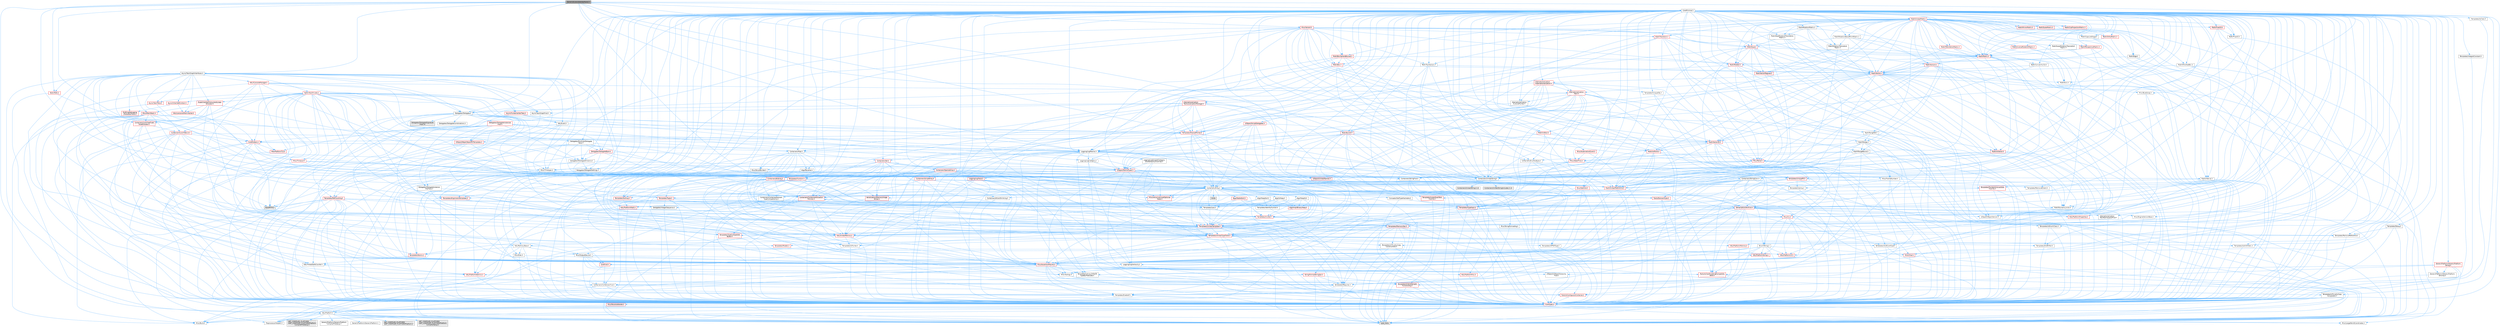 digraph "GenericAccessibleInterfaces.h"
{
 // INTERACTIVE_SVG=YES
 // LATEX_PDF_SIZE
  bgcolor="transparent";
  edge [fontname=Helvetica,fontsize=10,labelfontname=Helvetica,labelfontsize=10];
  node [fontname=Helvetica,fontsize=10,shape=box,height=0.2,width=0.4];
  Node1 [id="Node000001",label="GenericAccessibleInterfaces.h",height=0.2,width=0.4,color="gray40", fillcolor="grey60", style="filled", fontcolor="black",tooltip=" "];
  Node1 -> Node2 [id="edge1_Node000001_Node000002",color="steelblue1",style="solid",tooltip=" "];
  Node2 [id="Node000002",label="Async/TaskGraphInterfaces.h",height=0.2,width=0.4,color="grey40", fillcolor="white", style="filled",URL="$d2/d4c/TaskGraphInterfaces_8h.html",tooltip=" "];
  Node2 -> Node3 [id="edge2_Node000002_Node000003",color="steelblue1",style="solid",tooltip=" "];
  Node3 [id="Node000003",label="CoreTypes.h",height=0.2,width=0.4,color="red", fillcolor="#FFF0F0", style="filled",URL="$dc/dec/CoreTypes_8h.html",tooltip=" "];
  Node3 -> Node4 [id="edge3_Node000003_Node000004",color="steelblue1",style="solid",tooltip=" "];
  Node4 [id="Node000004",label="HAL/Platform.h",height=0.2,width=0.4,color="grey40", fillcolor="white", style="filled",URL="$d9/dd0/Platform_8h.html",tooltip=" "];
  Node4 -> Node5 [id="edge4_Node000004_Node000005",color="steelblue1",style="solid",tooltip=" "];
  Node5 [id="Node000005",label="Misc/Build.h",height=0.2,width=0.4,color="grey40", fillcolor="white", style="filled",URL="$d3/dbb/Build_8h.html",tooltip=" "];
  Node4 -> Node6 [id="edge5_Node000004_Node000006",color="steelblue1",style="solid",tooltip=" "];
  Node6 [id="Node000006",label="Misc/LargeWorldCoordinates.h",height=0.2,width=0.4,color="grey40", fillcolor="white", style="filled",URL="$d2/dcb/LargeWorldCoordinates_8h.html",tooltip=" "];
  Node4 -> Node7 [id="edge6_Node000004_Node000007",color="steelblue1",style="solid",tooltip=" "];
  Node7 [id="Node000007",label="type_traits",height=0.2,width=0.4,color="grey60", fillcolor="#E0E0E0", style="filled",tooltip=" "];
  Node4 -> Node8 [id="edge7_Node000004_Node000008",color="steelblue1",style="solid",tooltip=" "];
  Node8 [id="Node000008",label="PreprocessorHelpers.h",height=0.2,width=0.4,color="grey40", fillcolor="white", style="filled",URL="$db/ddb/PreprocessorHelpers_8h.html",tooltip=" "];
  Node4 -> Node9 [id="edge8_Node000004_Node000009",color="steelblue1",style="solid",tooltip=" "];
  Node9 [id="Node000009",label="UBT_COMPILED_PLATFORM\l/UBT_COMPILED_PLATFORMPlatform\lCompilerPreSetup.h",height=0.2,width=0.4,color="grey60", fillcolor="#E0E0E0", style="filled",tooltip=" "];
  Node4 -> Node10 [id="edge9_Node000004_Node000010",color="steelblue1",style="solid",tooltip=" "];
  Node10 [id="Node000010",label="GenericPlatform/GenericPlatform\lCompilerPreSetup.h",height=0.2,width=0.4,color="grey40", fillcolor="white", style="filled",URL="$d9/dc8/GenericPlatformCompilerPreSetup_8h.html",tooltip=" "];
  Node4 -> Node11 [id="edge10_Node000004_Node000011",color="steelblue1",style="solid",tooltip=" "];
  Node11 [id="Node000011",label="GenericPlatform/GenericPlatform.h",height=0.2,width=0.4,color="grey40", fillcolor="white", style="filled",URL="$d6/d84/GenericPlatform_8h.html",tooltip=" "];
  Node4 -> Node12 [id="edge11_Node000004_Node000012",color="steelblue1",style="solid",tooltip=" "];
  Node12 [id="Node000012",label="UBT_COMPILED_PLATFORM\l/UBT_COMPILED_PLATFORMPlatform.h",height=0.2,width=0.4,color="grey60", fillcolor="#E0E0E0", style="filled",tooltip=" "];
  Node4 -> Node13 [id="edge12_Node000004_Node000013",color="steelblue1",style="solid",tooltip=" "];
  Node13 [id="Node000013",label="UBT_COMPILED_PLATFORM\l/UBT_COMPILED_PLATFORMPlatform\lCompilerSetup.h",height=0.2,width=0.4,color="grey60", fillcolor="#E0E0E0", style="filled",tooltip=" "];
  Node2 -> Node17 [id="edge13_Node000002_Node000017",color="steelblue1",style="solid",tooltip=" "];
  Node17 [id="Node000017",label="Misc/AssertionMacros.h",height=0.2,width=0.4,color="red", fillcolor="#FFF0F0", style="filled",URL="$d0/dfa/AssertionMacros_8h.html",tooltip=" "];
  Node17 -> Node3 [id="edge14_Node000017_Node000003",color="steelblue1",style="solid",tooltip=" "];
  Node17 -> Node4 [id="edge15_Node000017_Node000004",color="steelblue1",style="solid",tooltip=" "];
  Node17 -> Node18 [id="edge16_Node000017_Node000018",color="steelblue1",style="solid",tooltip=" "];
  Node18 [id="Node000018",label="HAL/PlatformMisc.h",height=0.2,width=0.4,color="red", fillcolor="#FFF0F0", style="filled",URL="$d0/df5/PlatformMisc_8h.html",tooltip=" "];
  Node18 -> Node3 [id="edge17_Node000018_Node000003",color="steelblue1",style="solid",tooltip=" "];
  Node17 -> Node8 [id="edge18_Node000017_Node000008",color="steelblue1",style="solid",tooltip=" "];
  Node17 -> Node54 [id="edge19_Node000017_Node000054",color="steelblue1",style="solid",tooltip=" "];
  Node54 [id="Node000054",label="Templates/EnableIf.h",height=0.2,width=0.4,color="grey40", fillcolor="white", style="filled",URL="$d7/d60/EnableIf_8h.html",tooltip=" "];
  Node54 -> Node3 [id="edge20_Node000054_Node000003",color="steelblue1",style="solid",tooltip=" "];
  Node17 -> Node55 [id="edge21_Node000017_Node000055",color="steelblue1",style="solid",tooltip=" "];
  Node55 [id="Node000055",label="Templates/IsArrayOrRefOf\lTypeByPredicate.h",height=0.2,width=0.4,color="grey40", fillcolor="white", style="filled",URL="$d6/da1/IsArrayOrRefOfTypeByPredicate_8h.html",tooltip=" "];
  Node55 -> Node3 [id="edge22_Node000055_Node000003",color="steelblue1",style="solid",tooltip=" "];
  Node17 -> Node56 [id="edge23_Node000017_Node000056",color="steelblue1",style="solid",tooltip=" "];
  Node56 [id="Node000056",label="Templates/IsValidVariadic\lFunctionArg.h",height=0.2,width=0.4,color="red", fillcolor="#FFF0F0", style="filled",URL="$d0/dc8/IsValidVariadicFunctionArg_8h.html",tooltip=" "];
  Node56 -> Node3 [id="edge24_Node000056_Node000003",color="steelblue1",style="solid",tooltip=" "];
  Node56 -> Node7 [id="edge25_Node000056_Node000007",color="steelblue1",style="solid",tooltip=" "];
  Node17 -> Node58 [id="edge26_Node000017_Node000058",color="steelblue1",style="solid",tooltip=" "];
  Node58 [id="Node000058",label="Traits/IsCharEncodingCompatible\lWith.h",height=0.2,width=0.4,color="red", fillcolor="#FFF0F0", style="filled",URL="$df/dd1/IsCharEncodingCompatibleWith_8h.html",tooltip=" "];
  Node58 -> Node7 [id="edge27_Node000058_Node000007",color="steelblue1",style="solid",tooltip=" "];
  Node17 -> Node60 [id="edge28_Node000017_Node000060",color="steelblue1",style="solid",tooltip=" "];
  Node60 [id="Node000060",label="Misc/VarArgs.h",height=0.2,width=0.4,color="grey40", fillcolor="white", style="filled",URL="$d5/d6f/VarArgs_8h.html",tooltip=" "];
  Node60 -> Node3 [id="edge29_Node000060_Node000003",color="steelblue1",style="solid",tooltip=" "];
  Node17 -> Node61 [id="edge30_Node000017_Node000061",color="steelblue1",style="solid",tooltip=" "];
  Node61 [id="Node000061",label="String/FormatStringSan.h",height=0.2,width=0.4,color="red", fillcolor="#FFF0F0", style="filled",URL="$d3/d8b/FormatStringSan_8h.html",tooltip=" "];
  Node61 -> Node7 [id="edge31_Node000061_Node000007",color="steelblue1",style="solid",tooltip=" "];
  Node61 -> Node3 [id="edge32_Node000061_Node000003",color="steelblue1",style="solid",tooltip=" "];
  Node61 -> Node62 [id="edge33_Node000061_Node000062",color="steelblue1",style="solid",tooltip=" "];
  Node62 [id="Node000062",label="Templates/Requires.h",height=0.2,width=0.4,color="grey40", fillcolor="white", style="filled",URL="$dc/d96/Requires_8h.html",tooltip=" "];
  Node62 -> Node54 [id="edge34_Node000062_Node000054",color="steelblue1",style="solid",tooltip=" "];
  Node62 -> Node7 [id="edge35_Node000062_Node000007",color="steelblue1",style="solid",tooltip=" "];
  Node61 -> Node56 [id="edge36_Node000061_Node000056",color="steelblue1",style="solid",tooltip=" "];
  Node61 -> Node26 [id="edge37_Node000061_Node000026",color="steelblue1",style="solid",tooltip=" "];
  Node26 [id="Node000026",label="Containers/ContainersFwd.h",height=0.2,width=0.4,color="grey40", fillcolor="white", style="filled",URL="$d4/d0a/ContainersFwd_8h.html",tooltip=" "];
  Node26 -> Node4 [id="edge38_Node000026_Node000004",color="steelblue1",style="solid",tooltip=" "];
  Node26 -> Node3 [id="edge39_Node000026_Node000003",color="steelblue1",style="solid",tooltip=" "];
  Node26 -> Node23 [id="edge40_Node000026_Node000023",color="steelblue1",style="solid",tooltip=" "];
  Node23 [id="Node000023",label="Traits/IsContiguousContainer.h",height=0.2,width=0.4,color="red", fillcolor="#FFF0F0", style="filled",URL="$d5/d3c/IsContiguousContainer_8h.html",tooltip=" "];
  Node23 -> Node3 [id="edge41_Node000023_Node000003",color="steelblue1",style="solid",tooltip=" "];
  Node2 -> Node68 [id="edge42_Node000002_Node000068",color="steelblue1",style="solid",tooltip=" "];
  Node68 [id="Node000068",label="Containers/ContainerAllocation\lPolicies.h",height=0.2,width=0.4,color="red", fillcolor="#FFF0F0", style="filled",URL="$d7/dff/ContainerAllocationPolicies_8h.html",tooltip=" "];
  Node68 -> Node3 [id="edge43_Node000068_Node000003",color="steelblue1",style="solid",tooltip=" "];
  Node68 -> Node68 [id="edge44_Node000068_Node000068",color="steelblue1",style="solid",tooltip=" "];
  Node68 -> Node70 [id="edge45_Node000068_Node000070",color="steelblue1",style="solid",tooltip=" "];
  Node70 [id="Node000070",label="HAL/PlatformMath.h",height=0.2,width=0.4,color="red", fillcolor="#FFF0F0", style="filled",URL="$dc/d53/PlatformMath_8h.html",tooltip=" "];
  Node70 -> Node3 [id="edge46_Node000070_Node000003",color="steelblue1",style="solid",tooltip=" "];
  Node68 -> Node89 [id="edge47_Node000068_Node000089",color="steelblue1",style="solid",tooltip=" "];
  Node89 [id="Node000089",label="HAL/UnrealMemory.h",height=0.2,width=0.4,color="red", fillcolor="#FFF0F0", style="filled",URL="$d9/d96/UnrealMemory_8h.html",tooltip=" "];
  Node89 -> Node3 [id="edge48_Node000089_Node000003",color="steelblue1",style="solid",tooltip=" "];
  Node89 -> Node93 [id="edge49_Node000089_Node000093",color="steelblue1",style="solid",tooltip=" "];
  Node93 [id="Node000093",label="HAL/MemoryBase.h",height=0.2,width=0.4,color="grey40", fillcolor="white", style="filled",URL="$d6/d9f/MemoryBase_8h.html",tooltip=" "];
  Node93 -> Node3 [id="edge50_Node000093_Node000003",color="steelblue1",style="solid",tooltip=" "];
  Node93 -> Node47 [id="edge51_Node000093_Node000047",color="steelblue1",style="solid",tooltip=" "];
  Node47 [id="Node000047",label="HAL/PlatformAtomics.h",height=0.2,width=0.4,color="red", fillcolor="#FFF0F0", style="filled",URL="$d3/d36/PlatformAtomics_8h.html",tooltip=" "];
  Node47 -> Node3 [id="edge52_Node000047_Node000003",color="steelblue1",style="solid",tooltip=" "];
  Node93 -> Node30 [id="edge53_Node000093_Node000030",color="steelblue1",style="solid",tooltip=" "];
  Node30 [id="Node000030",label="HAL/PlatformCrt.h",height=0.2,width=0.4,color="red", fillcolor="#FFF0F0", style="filled",URL="$d8/d75/PlatformCrt_8h.html",tooltip=" "];
  Node93 -> Node94 [id="edge54_Node000093_Node000094",color="steelblue1",style="solid",tooltip=" "];
  Node94 [id="Node000094",label="Misc/Exec.h",height=0.2,width=0.4,color="grey40", fillcolor="white", style="filled",URL="$de/ddb/Exec_8h.html",tooltip=" "];
  Node94 -> Node3 [id="edge55_Node000094_Node000003",color="steelblue1",style="solid",tooltip=" "];
  Node94 -> Node17 [id="edge56_Node000094_Node000017",color="steelblue1",style="solid",tooltip=" "];
  Node93 -> Node95 [id="edge57_Node000093_Node000095",color="steelblue1",style="solid",tooltip=" "];
  Node95 [id="Node000095",label="Misc/OutputDevice.h",height=0.2,width=0.4,color="grey40", fillcolor="white", style="filled",URL="$d7/d32/OutputDevice_8h.html",tooltip=" "];
  Node95 -> Node25 [id="edge58_Node000095_Node000025",color="steelblue1",style="solid",tooltip=" "];
  Node25 [id="Node000025",label="CoreFwd.h",height=0.2,width=0.4,color="red", fillcolor="#FFF0F0", style="filled",URL="$d1/d1e/CoreFwd_8h.html",tooltip=" "];
  Node25 -> Node3 [id="edge59_Node000025_Node000003",color="steelblue1",style="solid",tooltip=" "];
  Node25 -> Node26 [id="edge60_Node000025_Node000026",color="steelblue1",style="solid",tooltip=" "];
  Node25 -> Node28 [id="edge61_Node000025_Node000028",color="steelblue1",style="solid",tooltip=" "];
  Node28 [id="Node000028",label="UObject/UObjectHierarchy\lFwd.h",height=0.2,width=0.4,color="grey40", fillcolor="white", style="filled",URL="$d3/d13/UObjectHierarchyFwd_8h.html",tooltip=" "];
  Node95 -> Node3 [id="edge62_Node000095_Node000003",color="steelblue1",style="solid",tooltip=" "];
  Node95 -> Node96 [id="edge63_Node000095_Node000096",color="steelblue1",style="solid",tooltip=" "];
  Node96 [id="Node000096",label="Logging/LogVerbosity.h",height=0.2,width=0.4,color="grey40", fillcolor="white", style="filled",URL="$d2/d8f/LogVerbosity_8h.html",tooltip=" "];
  Node96 -> Node3 [id="edge64_Node000096_Node000003",color="steelblue1",style="solid",tooltip=" "];
  Node95 -> Node60 [id="edge65_Node000095_Node000060",color="steelblue1",style="solid",tooltip=" "];
  Node95 -> Node55 [id="edge66_Node000095_Node000055",color="steelblue1",style="solid",tooltip=" "];
  Node95 -> Node56 [id="edge67_Node000095_Node000056",color="steelblue1",style="solid",tooltip=" "];
  Node95 -> Node58 [id="edge68_Node000095_Node000058",color="steelblue1",style="solid",tooltip=" "];
  Node93 -> Node97 [id="edge69_Node000093_Node000097",color="steelblue1",style="solid",tooltip=" "];
  Node97 [id="Node000097",label="Templates/Atomic.h",height=0.2,width=0.4,color="red", fillcolor="#FFF0F0", style="filled",URL="$d3/d91/Atomic_8h.html",tooltip=" "];
  Node97 -> Node98 [id="edge70_Node000097_Node000098",color="steelblue1",style="solid",tooltip=" "];
  Node98 [id="Node000098",label="HAL/ThreadSafeCounter.h",height=0.2,width=0.4,color="grey40", fillcolor="white", style="filled",URL="$dc/dc9/ThreadSafeCounter_8h.html",tooltip=" "];
  Node98 -> Node3 [id="edge71_Node000098_Node000003",color="steelblue1",style="solid",tooltip=" "];
  Node98 -> Node47 [id="edge72_Node000098_Node000047",color="steelblue1",style="solid",tooltip=" "];
  Node89 -> Node103 [id="edge73_Node000089_Node000103",color="steelblue1",style="solid",tooltip=" "];
  Node103 [id="Node000103",label="HAL/PlatformMemory.h",height=0.2,width=0.4,color="red", fillcolor="#FFF0F0", style="filled",URL="$de/d68/PlatformMemory_8h.html",tooltip=" "];
  Node103 -> Node3 [id="edge74_Node000103_Node000003",color="steelblue1",style="solid",tooltip=" "];
  Node89 -> Node77 [id="edge75_Node000089_Node000077",color="steelblue1",style="solid",tooltip=" "];
  Node77 [id="Node000077",label="Templates/IsPointer.h",height=0.2,width=0.4,color="grey40", fillcolor="white", style="filled",URL="$d7/d05/IsPointer_8h.html",tooltip=" "];
  Node77 -> Node3 [id="edge76_Node000077_Node000003",color="steelblue1",style="solid",tooltip=" "];
  Node68 -> Node40 [id="edge77_Node000068_Node000040",color="steelblue1",style="solid",tooltip=" "];
  Node40 [id="Node000040",label="Math/NumericLimits.h",height=0.2,width=0.4,color="grey40", fillcolor="white", style="filled",URL="$df/d1b/NumericLimits_8h.html",tooltip=" "];
  Node40 -> Node3 [id="edge78_Node000040_Node000003",color="steelblue1",style="solid",tooltip=" "];
  Node68 -> Node17 [id="edge79_Node000068_Node000017",color="steelblue1",style="solid",tooltip=" "];
  Node68 -> Node107 [id="edge80_Node000068_Node000107",color="steelblue1",style="solid",tooltip=" "];
  Node107 [id="Node000107",label="Templates/MemoryOps.h",height=0.2,width=0.4,color="red", fillcolor="#FFF0F0", style="filled",URL="$db/dea/MemoryOps_8h.html",tooltip=" "];
  Node107 -> Node3 [id="edge81_Node000107_Node000003",color="steelblue1",style="solid",tooltip=" "];
  Node107 -> Node89 [id="edge82_Node000107_Node000089",color="steelblue1",style="solid",tooltip=" "];
  Node107 -> Node101 [id="edge83_Node000107_Node000101",color="steelblue1",style="solid",tooltip=" "];
  Node101 [id="Node000101",label="Templates/IsTriviallyCopy\lAssignable.h",height=0.2,width=0.4,color="grey40", fillcolor="white", style="filled",URL="$d2/df2/IsTriviallyCopyAssignable_8h.html",tooltip=" "];
  Node101 -> Node3 [id="edge84_Node000101_Node000003",color="steelblue1",style="solid",tooltip=" "];
  Node101 -> Node7 [id="edge85_Node000101_Node000007",color="steelblue1",style="solid",tooltip=" "];
  Node107 -> Node82 [id="edge86_Node000107_Node000082",color="steelblue1",style="solid",tooltip=" "];
  Node82 [id="Node000082",label="Templates/IsTriviallyCopy\lConstructible.h",height=0.2,width=0.4,color="grey40", fillcolor="white", style="filled",URL="$d3/d78/IsTriviallyCopyConstructible_8h.html",tooltip=" "];
  Node82 -> Node3 [id="edge87_Node000082_Node000003",color="steelblue1",style="solid",tooltip=" "];
  Node82 -> Node7 [id="edge88_Node000082_Node000007",color="steelblue1",style="solid",tooltip=" "];
  Node107 -> Node62 [id="edge89_Node000107_Node000062",color="steelblue1",style="solid",tooltip=" "];
  Node107 -> Node76 [id="edge90_Node000107_Node000076",color="steelblue1",style="solid",tooltip=" "];
  Node76 [id="Node000076",label="Templates/UnrealTypeTraits.h",height=0.2,width=0.4,color="red", fillcolor="#FFF0F0", style="filled",URL="$d2/d2d/UnrealTypeTraits_8h.html",tooltip=" "];
  Node76 -> Node3 [id="edge91_Node000076_Node000003",color="steelblue1",style="solid",tooltip=" "];
  Node76 -> Node77 [id="edge92_Node000076_Node000077",color="steelblue1",style="solid",tooltip=" "];
  Node76 -> Node17 [id="edge93_Node000076_Node000017",color="steelblue1",style="solid",tooltip=" "];
  Node76 -> Node72 [id="edge94_Node000076_Node000072",color="steelblue1",style="solid",tooltip=" "];
  Node72 [id="Node000072",label="Templates/AndOrNot.h",height=0.2,width=0.4,color="grey40", fillcolor="white", style="filled",URL="$db/d0a/AndOrNot_8h.html",tooltip=" "];
  Node72 -> Node3 [id="edge95_Node000072_Node000003",color="steelblue1",style="solid",tooltip=" "];
  Node76 -> Node54 [id="edge96_Node000076_Node000054",color="steelblue1",style="solid",tooltip=" "];
  Node76 -> Node78 [id="edge97_Node000076_Node000078",color="steelblue1",style="solid",tooltip=" "];
  Node78 [id="Node000078",label="Templates/IsArithmetic.h",height=0.2,width=0.4,color="grey40", fillcolor="white", style="filled",URL="$d2/d5d/IsArithmetic_8h.html",tooltip=" "];
  Node78 -> Node3 [id="edge98_Node000078_Node000003",color="steelblue1",style="solid",tooltip=" "];
  Node76 -> Node79 [id="edge99_Node000076_Node000079",color="steelblue1",style="solid",tooltip=" "];
  Node79 [id="Node000079",label="Templates/Models.h",height=0.2,width=0.4,color="red", fillcolor="#FFF0F0", style="filled",URL="$d3/d0c/Models_8h.html",tooltip=" "];
  Node76 -> Node80 [id="edge100_Node000076_Node000080",color="steelblue1",style="solid",tooltip=" "];
  Node80 [id="Node000080",label="Templates/IsPODType.h",height=0.2,width=0.4,color="grey40", fillcolor="white", style="filled",URL="$d7/db1/IsPODType_8h.html",tooltip=" "];
  Node80 -> Node3 [id="edge101_Node000080_Node000003",color="steelblue1",style="solid",tooltip=" "];
  Node76 -> Node81 [id="edge102_Node000076_Node000081",color="steelblue1",style="solid",tooltip=" "];
  Node81 [id="Node000081",label="Templates/IsUECoreType.h",height=0.2,width=0.4,color="grey40", fillcolor="white", style="filled",URL="$d1/db8/IsUECoreType_8h.html",tooltip=" "];
  Node81 -> Node3 [id="edge103_Node000081_Node000003",color="steelblue1",style="solid",tooltip=" "];
  Node81 -> Node7 [id="edge104_Node000081_Node000007",color="steelblue1",style="solid",tooltip=" "];
  Node76 -> Node82 [id="edge105_Node000076_Node000082",color="steelblue1",style="solid",tooltip=" "];
  Node107 -> Node7 [id="edge106_Node000107_Node000007",color="steelblue1",style="solid",tooltip=" "];
  Node68 -> Node86 [id="edge107_Node000068_Node000086",color="steelblue1",style="solid",tooltip=" "];
  Node86 [id="Node000086",label="Templates/TypeCompatible\lBytes.h",height=0.2,width=0.4,color="red", fillcolor="#FFF0F0", style="filled",URL="$df/d0a/TypeCompatibleBytes_8h.html",tooltip=" "];
  Node86 -> Node3 [id="edge108_Node000086_Node000003",color="steelblue1",style="solid",tooltip=" "];
  Node86 -> Node7 [id="edge109_Node000086_Node000007",color="steelblue1",style="solid",tooltip=" "];
  Node68 -> Node7 [id="edge110_Node000068_Node000007",color="steelblue1",style="solid",tooltip=" "];
  Node2 -> Node109 [id="edge111_Node000002_Node000109",color="steelblue1",style="solid",tooltip=" "];
  Node109 [id="Node000109",label="Containers/Array.h",height=0.2,width=0.4,color="grey40", fillcolor="white", style="filled",URL="$df/dd0/Array_8h.html",tooltip=" "];
  Node109 -> Node3 [id="edge112_Node000109_Node000003",color="steelblue1",style="solid",tooltip=" "];
  Node109 -> Node17 [id="edge113_Node000109_Node000017",color="steelblue1",style="solid",tooltip=" "];
  Node109 -> Node110 [id="edge114_Node000109_Node000110",color="steelblue1",style="solid",tooltip=" "];
  Node110 [id="Node000110",label="Misc/IntrusiveUnsetOptional\lState.h",height=0.2,width=0.4,color="red", fillcolor="#FFF0F0", style="filled",URL="$d2/d0a/IntrusiveUnsetOptionalState_8h.html",tooltip=" "];
  Node109 -> Node112 [id="edge115_Node000109_Node000112",color="steelblue1",style="solid",tooltip=" "];
  Node112 [id="Node000112",label="Misc/ReverseIterate.h",height=0.2,width=0.4,color="red", fillcolor="#FFF0F0", style="filled",URL="$db/de3/ReverseIterate_8h.html",tooltip=" "];
  Node112 -> Node4 [id="edge116_Node000112_Node000004",color="steelblue1",style="solid",tooltip=" "];
  Node109 -> Node89 [id="edge117_Node000109_Node000089",color="steelblue1",style="solid",tooltip=" "];
  Node109 -> Node76 [id="edge118_Node000109_Node000076",color="steelblue1",style="solid",tooltip=" "];
  Node109 -> Node114 [id="edge119_Node000109_Node000114",color="steelblue1",style="solid",tooltip=" "];
  Node114 [id="Node000114",label="Templates/UnrealTemplate.h",height=0.2,width=0.4,color="red", fillcolor="#FFF0F0", style="filled",URL="$d4/d24/UnrealTemplate_8h.html",tooltip=" "];
  Node114 -> Node3 [id="edge120_Node000114_Node000003",color="steelblue1",style="solid",tooltip=" "];
  Node114 -> Node77 [id="edge121_Node000114_Node000077",color="steelblue1",style="solid",tooltip=" "];
  Node114 -> Node89 [id="edge122_Node000114_Node000089",color="steelblue1",style="solid",tooltip=" "];
  Node114 -> Node76 [id="edge123_Node000114_Node000076",color="steelblue1",style="solid",tooltip=" "];
  Node114 -> Node74 [id="edge124_Node000114_Node000074",color="steelblue1",style="solid",tooltip=" "];
  Node74 [id="Node000074",label="Templates/RemoveReference.h",height=0.2,width=0.4,color="grey40", fillcolor="white", style="filled",URL="$da/dbe/RemoveReference_8h.html",tooltip=" "];
  Node74 -> Node3 [id="edge125_Node000074_Node000003",color="steelblue1",style="solid",tooltip=" "];
  Node114 -> Node62 [id="edge126_Node000114_Node000062",color="steelblue1",style="solid",tooltip=" "];
  Node114 -> Node86 [id="edge127_Node000114_Node000086",color="steelblue1",style="solid",tooltip=" "];
  Node114 -> Node23 [id="edge128_Node000114_Node000023",color="steelblue1",style="solid",tooltip=" "];
  Node114 -> Node7 [id="edge129_Node000114_Node000007",color="steelblue1",style="solid",tooltip=" "];
  Node109 -> Node117 [id="edge130_Node000109_Node000117",color="steelblue1",style="solid",tooltip=" "];
  Node117 [id="Node000117",label="Containers/AllowShrinking.h",height=0.2,width=0.4,color="grey40", fillcolor="white", style="filled",URL="$d7/d1a/AllowShrinking_8h.html",tooltip=" "];
  Node117 -> Node3 [id="edge131_Node000117_Node000003",color="steelblue1",style="solid",tooltip=" "];
  Node109 -> Node68 [id="edge132_Node000109_Node000068",color="steelblue1",style="solid",tooltip=" "];
  Node109 -> Node118 [id="edge133_Node000109_Node000118",color="steelblue1",style="solid",tooltip=" "];
  Node118 [id="Node000118",label="Containers/ContainerElement\lTypeCompatibility.h",height=0.2,width=0.4,color="grey40", fillcolor="white", style="filled",URL="$df/ddf/ContainerElementTypeCompatibility_8h.html",tooltip=" "];
  Node118 -> Node3 [id="edge134_Node000118_Node000003",color="steelblue1",style="solid",tooltip=" "];
  Node118 -> Node76 [id="edge135_Node000118_Node000076",color="steelblue1",style="solid",tooltip=" "];
  Node109 -> Node119 [id="edge136_Node000109_Node000119",color="steelblue1",style="solid",tooltip=" "];
  Node119 [id="Node000119",label="Serialization/Archive.h",height=0.2,width=0.4,color="red", fillcolor="#FFF0F0", style="filled",URL="$d7/d3b/Archive_8h.html",tooltip=" "];
  Node119 -> Node25 [id="edge137_Node000119_Node000025",color="steelblue1",style="solid",tooltip=" "];
  Node119 -> Node3 [id="edge138_Node000119_Node000003",color="steelblue1",style="solid",tooltip=" "];
  Node119 -> Node120 [id="edge139_Node000119_Node000120",color="steelblue1",style="solid",tooltip=" "];
  Node120 [id="Node000120",label="HAL/PlatformProperties.h",height=0.2,width=0.4,color="red", fillcolor="#FFF0F0", style="filled",URL="$d9/db0/PlatformProperties_8h.html",tooltip=" "];
  Node120 -> Node3 [id="edge140_Node000120_Node000003",color="steelblue1",style="solid",tooltip=" "];
  Node119 -> Node123 [id="edge141_Node000119_Node000123",color="steelblue1",style="solid",tooltip=" "];
  Node123 [id="Node000123",label="Internationalization\l/TextNamespaceFwd.h",height=0.2,width=0.4,color="grey40", fillcolor="white", style="filled",URL="$d8/d97/TextNamespaceFwd_8h.html",tooltip=" "];
  Node123 -> Node3 [id="edge142_Node000123_Node000003",color="steelblue1",style="solid",tooltip=" "];
  Node119 -> Node17 [id="edge143_Node000119_Node000017",color="steelblue1",style="solid",tooltip=" "];
  Node119 -> Node5 [id="edge144_Node000119_Node000005",color="steelblue1",style="solid",tooltip=" "];
  Node119 -> Node124 [id="edge145_Node000119_Node000124",color="steelblue1",style="solid",tooltip=" "];
  Node124 [id="Node000124",label="Misc/EngineVersionBase.h",height=0.2,width=0.4,color="grey40", fillcolor="white", style="filled",URL="$d5/d2b/EngineVersionBase_8h.html",tooltip=" "];
  Node124 -> Node3 [id="edge146_Node000124_Node000003",color="steelblue1",style="solid",tooltip=" "];
  Node119 -> Node60 [id="edge147_Node000119_Node000060",color="steelblue1",style="solid",tooltip=" "];
  Node119 -> Node54 [id="edge148_Node000119_Node000054",color="steelblue1",style="solid",tooltip=" "];
  Node119 -> Node55 [id="edge149_Node000119_Node000055",color="steelblue1",style="solid",tooltip=" "];
  Node119 -> Node127 [id="edge150_Node000119_Node000127",color="steelblue1",style="solid",tooltip=" "];
  Node127 [id="Node000127",label="Templates/IsEnumClass.h",height=0.2,width=0.4,color="grey40", fillcolor="white", style="filled",URL="$d7/d15/IsEnumClass_8h.html",tooltip=" "];
  Node127 -> Node3 [id="edge151_Node000127_Node000003",color="steelblue1",style="solid",tooltip=" "];
  Node127 -> Node72 [id="edge152_Node000127_Node000072",color="steelblue1",style="solid",tooltip=" "];
  Node119 -> Node56 [id="edge153_Node000119_Node000056",color="steelblue1",style="solid",tooltip=" "];
  Node119 -> Node114 [id="edge154_Node000119_Node000114",color="steelblue1",style="solid",tooltip=" "];
  Node119 -> Node58 [id="edge155_Node000119_Node000058",color="steelblue1",style="solid",tooltip=" "];
  Node119 -> Node128 [id="edge156_Node000119_Node000128",color="steelblue1",style="solid",tooltip=" "];
  Node128 [id="Node000128",label="UObject/ObjectVersion.h",height=0.2,width=0.4,color="grey40", fillcolor="white", style="filled",URL="$da/d63/ObjectVersion_8h.html",tooltip=" "];
  Node128 -> Node3 [id="edge157_Node000128_Node000003",color="steelblue1",style="solid",tooltip=" "];
  Node109 -> Node129 [id="edge158_Node000109_Node000129",color="steelblue1",style="solid",tooltip=" "];
  Node129 [id="Node000129",label="Serialization/MemoryImage\lWriter.h",height=0.2,width=0.4,color="red", fillcolor="#FFF0F0", style="filled",URL="$d0/d08/MemoryImageWriter_8h.html",tooltip=" "];
  Node129 -> Node3 [id="edge159_Node000129_Node000003",color="steelblue1",style="solid",tooltip=" "];
  Node109 -> Node143 [id="edge160_Node000109_Node000143",color="steelblue1",style="solid",tooltip=" "];
  Node143 [id="Node000143",label="Algo/Heapify.h",height=0.2,width=0.4,color="grey40", fillcolor="white", style="filled",URL="$d0/d2a/Heapify_8h.html",tooltip=" "];
  Node143 -> Node144 [id="edge161_Node000143_Node000144",color="steelblue1",style="solid",tooltip=" "];
  Node144 [id="Node000144",label="Algo/Impl/BinaryHeap.h",height=0.2,width=0.4,color="red", fillcolor="#FFF0F0", style="filled",URL="$d7/da3/Algo_2Impl_2BinaryHeap_8h.html",tooltip=" "];
  Node144 -> Node145 [id="edge162_Node000144_Node000145",color="steelblue1",style="solid",tooltip=" "];
  Node145 [id="Node000145",label="Templates/Invoke.h",height=0.2,width=0.4,color="red", fillcolor="#FFF0F0", style="filled",URL="$d7/deb/Invoke_8h.html",tooltip=" "];
  Node145 -> Node3 [id="edge163_Node000145_Node000003",color="steelblue1",style="solid",tooltip=" "];
  Node145 -> Node114 [id="edge164_Node000145_Node000114",color="steelblue1",style="solid",tooltip=" "];
  Node145 -> Node7 [id="edge165_Node000145_Node000007",color="steelblue1",style="solid",tooltip=" "];
  Node144 -> Node7 [id="edge166_Node000144_Node000007",color="steelblue1",style="solid",tooltip=" "];
  Node143 -> Node149 [id="edge167_Node000143_Node000149",color="steelblue1",style="solid",tooltip=" "];
  Node149 [id="Node000149",label="Templates/IdentityFunctor.h",height=0.2,width=0.4,color="grey40", fillcolor="white", style="filled",URL="$d7/d2e/IdentityFunctor_8h.html",tooltip=" "];
  Node149 -> Node4 [id="edge168_Node000149_Node000004",color="steelblue1",style="solid",tooltip=" "];
  Node143 -> Node145 [id="edge169_Node000143_Node000145",color="steelblue1",style="solid",tooltip=" "];
  Node143 -> Node150 [id="edge170_Node000143_Node000150",color="steelblue1",style="solid",tooltip=" "];
  Node150 [id="Node000150",label="Templates/Less.h",height=0.2,width=0.4,color="grey40", fillcolor="white", style="filled",URL="$de/dc8/Less_8h.html",tooltip=" "];
  Node150 -> Node3 [id="edge171_Node000150_Node000003",color="steelblue1",style="solid",tooltip=" "];
  Node150 -> Node114 [id="edge172_Node000150_Node000114",color="steelblue1",style="solid",tooltip=" "];
  Node143 -> Node114 [id="edge173_Node000143_Node000114",color="steelblue1",style="solid",tooltip=" "];
  Node109 -> Node151 [id="edge174_Node000109_Node000151",color="steelblue1",style="solid",tooltip=" "];
  Node151 [id="Node000151",label="Algo/HeapSort.h",height=0.2,width=0.4,color="grey40", fillcolor="white", style="filled",URL="$d3/d92/HeapSort_8h.html",tooltip=" "];
  Node151 -> Node144 [id="edge175_Node000151_Node000144",color="steelblue1",style="solid",tooltip=" "];
  Node151 -> Node149 [id="edge176_Node000151_Node000149",color="steelblue1",style="solid",tooltip=" "];
  Node151 -> Node150 [id="edge177_Node000151_Node000150",color="steelblue1",style="solid",tooltip=" "];
  Node151 -> Node114 [id="edge178_Node000151_Node000114",color="steelblue1",style="solid",tooltip=" "];
  Node109 -> Node152 [id="edge179_Node000109_Node000152",color="steelblue1",style="solid",tooltip=" "];
  Node152 [id="Node000152",label="Algo/IsHeap.h",height=0.2,width=0.4,color="grey40", fillcolor="white", style="filled",URL="$de/d32/IsHeap_8h.html",tooltip=" "];
  Node152 -> Node144 [id="edge180_Node000152_Node000144",color="steelblue1",style="solid",tooltip=" "];
  Node152 -> Node149 [id="edge181_Node000152_Node000149",color="steelblue1",style="solid",tooltip=" "];
  Node152 -> Node145 [id="edge182_Node000152_Node000145",color="steelblue1",style="solid",tooltip=" "];
  Node152 -> Node150 [id="edge183_Node000152_Node000150",color="steelblue1",style="solid",tooltip=" "];
  Node152 -> Node114 [id="edge184_Node000152_Node000114",color="steelblue1",style="solid",tooltip=" "];
  Node109 -> Node144 [id="edge185_Node000109_Node000144",color="steelblue1",style="solid",tooltip=" "];
  Node109 -> Node153 [id="edge186_Node000109_Node000153",color="steelblue1",style="solid",tooltip=" "];
  Node153 [id="Node000153",label="Algo/StableSort.h",height=0.2,width=0.4,color="red", fillcolor="#FFF0F0", style="filled",URL="$d7/d3c/StableSort_8h.html",tooltip=" "];
  Node153 -> Node149 [id="edge187_Node000153_Node000149",color="steelblue1",style="solid",tooltip=" "];
  Node153 -> Node145 [id="edge188_Node000153_Node000145",color="steelblue1",style="solid",tooltip=" "];
  Node153 -> Node150 [id="edge189_Node000153_Node000150",color="steelblue1",style="solid",tooltip=" "];
  Node153 -> Node114 [id="edge190_Node000153_Node000114",color="steelblue1",style="solid",tooltip=" "];
  Node109 -> Node156 [id="edge191_Node000109_Node000156",color="steelblue1",style="solid",tooltip=" "];
  Node156 [id="Node000156",label="Concepts/GetTypeHashable.h",height=0.2,width=0.4,color="grey40", fillcolor="white", style="filled",URL="$d3/da2/GetTypeHashable_8h.html",tooltip=" "];
  Node156 -> Node3 [id="edge192_Node000156_Node000003",color="steelblue1",style="solid",tooltip=" "];
  Node156 -> Node134 [id="edge193_Node000156_Node000134",color="steelblue1",style="solid",tooltip=" "];
  Node134 [id="Node000134",label="Templates/TypeHash.h",height=0.2,width=0.4,color="red", fillcolor="#FFF0F0", style="filled",URL="$d1/d62/TypeHash_8h.html",tooltip=" "];
  Node134 -> Node3 [id="edge194_Node000134_Node000003",color="steelblue1",style="solid",tooltip=" "];
  Node134 -> Node62 [id="edge195_Node000134_Node000062",color="steelblue1",style="solid",tooltip=" "];
  Node134 -> Node135 [id="edge196_Node000134_Node000135",color="steelblue1",style="solid",tooltip=" "];
  Node135 [id="Node000135",label="Misc/Crc.h",height=0.2,width=0.4,color="red", fillcolor="#FFF0F0", style="filled",URL="$d4/dd2/Crc_8h.html",tooltip=" "];
  Node135 -> Node3 [id="edge197_Node000135_Node000003",color="steelblue1",style="solid",tooltip=" "];
  Node135 -> Node91 [id="edge198_Node000135_Node000091",color="steelblue1",style="solid",tooltip=" "];
  Node91 [id="Node000091",label="HAL/PlatformString.h",height=0.2,width=0.4,color="red", fillcolor="#FFF0F0", style="filled",URL="$db/db5/PlatformString_8h.html",tooltip=" "];
  Node91 -> Node3 [id="edge199_Node000091_Node000003",color="steelblue1",style="solid",tooltip=" "];
  Node135 -> Node17 [id="edge200_Node000135_Node000017",color="steelblue1",style="solid",tooltip=" "];
  Node135 -> Node136 [id="edge201_Node000135_Node000136",color="steelblue1",style="solid",tooltip=" "];
  Node136 [id="Node000136",label="Misc/CString.h",height=0.2,width=0.4,color="grey40", fillcolor="white", style="filled",URL="$d2/d49/CString_8h.html",tooltip=" "];
  Node136 -> Node3 [id="edge202_Node000136_Node000003",color="steelblue1",style="solid",tooltip=" "];
  Node136 -> Node30 [id="edge203_Node000136_Node000030",color="steelblue1",style="solid",tooltip=" "];
  Node136 -> Node91 [id="edge204_Node000136_Node000091",color="steelblue1",style="solid",tooltip=" "];
  Node136 -> Node17 [id="edge205_Node000136_Node000017",color="steelblue1",style="solid",tooltip=" "];
  Node136 -> Node137 [id="edge206_Node000136_Node000137",color="steelblue1",style="solid",tooltip=" "];
  Node137 [id="Node000137",label="Misc/Char.h",height=0.2,width=0.4,color="red", fillcolor="#FFF0F0", style="filled",URL="$d0/d58/Char_8h.html",tooltip=" "];
  Node137 -> Node3 [id="edge207_Node000137_Node000003",color="steelblue1",style="solid",tooltip=" "];
  Node137 -> Node7 [id="edge208_Node000137_Node000007",color="steelblue1",style="solid",tooltip=" "];
  Node136 -> Node60 [id="edge209_Node000136_Node000060",color="steelblue1",style="solid",tooltip=" "];
  Node136 -> Node55 [id="edge210_Node000136_Node000055",color="steelblue1",style="solid",tooltip=" "];
  Node136 -> Node56 [id="edge211_Node000136_Node000056",color="steelblue1",style="solid",tooltip=" "];
  Node136 -> Node58 [id="edge212_Node000136_Node000058",color="steelblue1",style="solid",tooltip=" "];
  Node135 -> Node137 [id="edge213_Node000135_Node000137",color="steelblue1",style="solid",tooltip=" "];
  Node135 -> Node76 [id="edge214_Node000135_Node000076",color="steelblue1",style="solid",tooltip=" "];
  Node134 -> Node7 [id="edge215_Node000134_Node000007",color="steelblue1",style="solid",tooltip=" "];
  Node109 -> Node149 [id="edge216_Node000109_Node000149",color="steelblue1",style="solid",tooltip=" "];
  Node109 -> Node145 [id="edge217_Node000109_Node000145",color="steelblue1",style="solid",tooltip=" "];
  Node109 -> Node150 [id="edge218_Node000109_Node000150",color="steelblue1",style="solid",tooltip=" "];
  Node109 -> Node157 [id="edge219_Node000109_Node000157",color="steelblue1",style="solid",tooltip=" "];
  Node157 [id="Node000157",label="Templates/LosesQualifiers\lFromTo.h",height=0.2,width=0.4,color="red", fillcolor="#FFF0F0", style="filled",URL="$d2/db3/LosesQualifiersFromTo_8h.html",tooltip=" "];
  Node157 -> Node7 [id="edge220_Node000157_Node000007",color="steelblue1",style="solid",tooltip=" "];
  Node109 -> Node62 [id="edge221_Node000109_Node000062",color="steelblue1",style="solid",tooltip=" "];
  Node109 -> Node158 [id="edge222_Node000109_Node000158",color="steelblue1",style="solid",tooltip=" "];
  Node158 [id="Node000158",label="Templates/Sorting.h",height=0.2,width=0.4,color="red", fillcolor="#FFF0F0", style="filled",URL="$d3/d9e/Sorting_8h.html",tooltip=" "];
  Node158 -> Node3 [id="edge223_Node000158_Node000003",color="steelblue1",style="solid",tooltip=" "];
  Node158 -> Node70 [id="edge224_Node000158_Node000070",color="steelblue1",style="solid",tooltip=" "];
  Node158 -> Node150 [id="edge225_Node000158_Node000150",color="steelblue1",style="solid",tooltip=" "];
  Node109 -> Node162 [id="edge226_Node000109_Node000162",color="steelblue1",style="solid",tooltip=" "];
  Node162 [id="Node000162",label="Templates/AlignmentTemplates.h",height=0.2,width=0.4,color="red", fillcolor="#FFF0F0", style="filled",URL="$dd/d32/AlignmentTemplates_8h.html",tooltip=" "];
  Node162 -> Node3 [id="edge227_Node000162_Node000003",color="steelblue1",style="solid",tooltip=" "];
  Node162 -> Node77 [id="edge228_Node000162_Node000077",color="steelblue1",style="solid",tooltip=" "];
  Node109 -> Node21 [id="edge229_Node000109_Node000021",color="steelblue1",style="solid",tooltip=" "];
  Node21 [id="Node000021",label="Traits/ElementType.h",height=0.2,width=0.4,color="red", fillcolor="#FFF0F0", style="filled",URL="$d5/d4f/ElementType_8h.html",tooltip=" "];
  Node21 -> Node4 [id="edge230_Node000021_Node000004",color="steelblue1",style="solid",tooltip=" "];
  Node21 -> Node7 [id="edge231_Node000021_Node000007",color="steelblue1",style="solid",tooltip=" "];
  Node109 -> Node87 [id="edge232_Node000109_Node000087",color="steelblue1",style="solid",tooltip=" "];
  Node87 [id="Node000087",label="limits",height=0.2,width=0.4,color="grey60", fillcolor="#E0E0E0", style="filled",tooltip=" "];
  Node109 -> Node7 [id="edge233_Node000109_Node000007",color="steelblue1",style="solid",tooltip=" "];
  Node2 -> Node163 [id="edge234_Node000002_Node000163",color="steelblue1",style="solid",tooltip=" "];
  Node163 [id="Node000163",label="Containers/UnrealString.h",height=0.2,width=0.4,color="grey40", fillcolor="white", style="filled",URL="$d5/dba/UnrealString_8h.html",tooltip=" "];
  Node163 -> Node164 [id="edge235_Node000163_Node000164",color="steelblue1",style="solid",tooltip=" "];
  Node164 [id="Node000164",label="Containers/UnrealStringIncludes.h.inl",height=0.2,width=0.4,color="grey60", fillcolor="#E0E0E0", style="filled",tooltip=" "];
  Node163 -> Node165 [id="edge236_Node000163_Node000165",color="steelblue1",style="solid",tooltip=" "];
  Node165 [id="Node000165",label="Containers/UnrealString.h.inl",height=0.2,width=0.4,color="grey60", fillcolor="#E0E0E0", style="filled",tooltip=" "];
  Node163 -> Node166 [id="edge237_Node000163_Node000166",color="steelblue1",style="solid",tooltip=" "];
  Node166 [id="Node000166",label="Misc/StringFormatArg.h",height=0.2,width=0.4,color="grey40", fillcolor="white", style="filled",URL="$d2/d16/StringFormatArg_8h.html",tooltip=" "];
  Node166 -> Node26 [id="edge238_Node000166_Node000026",color="steelblue1",style="solid",tooltip=" "];
  Node2 -> Node167 [id="edge239_Node000002_Node000167",color="steelblue1",style="solid",tooltip=" "];
  Node167 [id="Node000167",label="Templates/Function.h",height=0.2,width=0.4,color="red", fillcolor="#FFF0F0", style="filled",URL="$df/df5/Function_8h.html",tooltip=" "];
  Node167 -> Node3 [id="edge240_Node000167_Node000003",color="steelblue1",style="solid",tooltip=" "];
  Node167 -> Node17 [id="edge241_Node000167_Node000017",color="steelblue1",style="solid",tooltip=" "];
  Node167 -> Node110 [id="edge242_Node000167_Node000110",color="steelblue1",style="solid",tooltip=" "];
  Node167 -> Node89 [id="edge243_Node000167_Node000089",color="steelblue1",style="solid",tooltip=" "];
  Node167 -> Node76 [id="edge244_Node000167_Node000076",color="steelblue1",style="solid",tooltip=" "];
  Node167 -> Node145 [id="edge245_Node000167_Node000145",color="steelblue1",style="solid",tooltip=" "];
  Node167 -> Node114 [id="edge246_Node000167_Node000114",color="steelblue1",style="solid",tooltip=" "];
  Node167 -> Node62 [id="edge247_Node000167_Node000062",color="steelblue1",style="solid",tooltip=" "];
  Node167 -> Node161 [id="edge248_Node000167_Node000161",color="steelblue1",style="solid",tooltip=" "];
  Node161 [id="Node000161",label="Math/UnrealMathUtility.h",height=0.2,width=0.4,color="red", fillcolor="#FFF0F0", style="filled",URL="$db/db8/UnrealMathUtility_8h.html",tooltip=" "];
  Node161 -> Node3 [id="edge249_Node000161_Node000003",color="steelblue1",style="solid",tooltip=" "];
  Node161 -> Node17 [id="edge250_Node000161_Node000017",color="steelblue1",style="solid",tooltip=" "];
  Node161 -> Node70 [id="edge251_Node000161_Node000070",color="steelblue1",style="solid",tooltip=" "];
  Node161 -> Node62 [id="edge252_Node000161_Node000062",color="steelblue1",style="solid",tooltip=" "];
  Node167 -> Node7 [id="edge253_Node000167_Node000007",color="steelblue1",style="solid",tooltip=" "];
  Node2 -> Node169 [id="edge254_Node000002_Node000169",color="steelblue1",style="solid",tooltip=" "];
  Node169 [id="Node000169",label="Delegates/Delegate.h",height=0.2,width=0.4,color="grey40", fillcolor="white", style="filled",URL="$d4/d80/Delegate_8h.html",tooltip=" "];
  Node169 -> Node3 [id="edge255_Node000169_Node000003",color="steelblue1",style="solid",tooltip=" "];
  Node169 -> Node17 [id="edge256_Node000169_Node000017",color="steelblue1",style="solid",tooltip=" "];
  Node169 -> Node170 [id="edge257_Node000169_Node000170",color="steelblue1",style="solid",tooltip=" "];
  Node170 [id="Node000170",label="UObject/NameTypes.h",height=0.2,width=0.4,color="red", fillcolor="#FFF0F0", style="filled",URL="$d6/d35/NameTypes_8h.html",tooltip=" "];
  Node170 -> Node3 [id="edge258_Node000170_Node000003",color="steelblue1",style="solid",tooltip=" "];
  Node170 -> Node17 [id="edge259_Node000170_Node000017",color="steelblue1",style="solid",tooltip=" "];
  Node170 -> Node89 [id="edge260_Node000170_Node000089",color="steelblue1",style="solid",tooltip=" "];
  Node170 -> Node76 [id="edge261_Node000170_Node000076",color="steelblue1",style="solid",tooltip=" "];
  Node170 -> Node114 [id="edge262_Node000170_Node000114",color="steelblue1",style="solid",tooltip=" "];
  Node170 -> Node163 [id="edge263_Node000170_Node000163",color="steelblue1",style="solid",tooltip=" "];
  Node170 -> Node174 [id="edge264_Node000170_Node000174",color="steelblue1",style="solid",tooltip=" "];
  Node174 [id="Node000174",label="Containers/StringConv.h",height=0.2,width=0.4,color="grey40", fillcolor="white", style="filled",URL="$d3/ddf/StringConv_8h.html",tooltip=" "];
  Node174 -> Node3 [id="edge265_Node000174_Node000003",color="steelblue1",style="solid",tooltip=" "];
  Node174 -> Node17 [id="edge266_Node000174_Node000017",color="steelblue1",style="solid",tooltip=" "];
  Node174 -> Node68 [id="edge267_Node000174_Node000068",color="steelblue1",style="solid",tooltip=" "];
  Node174 -> Node109 [id="edge268_Node000174_Node000109",color="steelblue1",style="solid",tooltip=" "];
  Node174 -> Node136 [id="edge269_Node000174_Node000136",color="steelblue1",style="solid",tooltip=" "];
  Node174 -> Node175 [id="edge270_Node000174_Node000175",color="steelblue1",style="solid",tooltip=" "];
  Node175 [id="Node000175",label="Templates/IsArray.h",height=0.2,width=0.4,color="grey40", fillcolor="white", style="filled",URL="$d8/d8d/IsArray_8h.html",tooltip=" "];
  Node175 -> Node3 [id="edge271_Node000175_Node000003",color="steelblue1",style="solid",tooltip=" "];
  Node174 -> Node114 [id="edge272_Node000174_Node000114",color="steelblue1",style="solid",tooltip=" "];
  Node174 -> Node76 [id="edge273_Node000174_Node000076",color="steelblue1",style="solid",tooltip=" "];
  Node174 -> Node21 [id="edge274_Node000174_Node000021",color="steelblue1",style="solid",tooltip=" "];
  Node174 -> Node58 [id="edge275_Node000174_Node000058",color="steelblue1",style="solid",tooltip=" "];
  Node174 -> Node23 [id="edge276_Node000174_Node000023",color="steelblue1",style="solid",tooltip=" "];
  Node174 -> Node7 [id="edge277_Node000174_Node000007",color="steelblue1",style="solid",tooltip=" "];
  Node170 -> Node20 [id="edge278_Node000170_Node000020",color="steelblue1",style="solid",tooltip=" "];
  Node20 [id="Node000020",label="Containers/StringFwd.h",height=0.2,width=0.4,color="grey40", fillcolor="white", style="filled",URL="$df/d37/StringFwd_8h.html",tooltip=" "];
  Node20 -> Node3 [id="edge279_Node000020_Node000003",color="steelblue1",style="solid",tooltip=" "];
  Node20 -> Node21 [id="edge280_Node000020_Node000021",color="steelblue1",style="solid",tooltip=" "];
  Node20 -> Node23 [id="edge281_Node000020_Node000023",color="steelblue1",style="solid",tooltip=" "];
  Node170 -> Node176 [id="edge282_Node000170_Node000176",color="steelblue1",style="solid",tooltip=" "];
  Node176 [id="Node000176",label="UObject/UnrealNames.h",height=0.2,width=0.4,color="red", fillcolor="#FFF0F0", style="filled",URL="$d8/db1/UnrealNames_8h.html",tooltip=" "];
  Node176 -> Node3 [id="edge283_Node000176_Node000003",color="steelblue1",style="solid",tooltip=" "];
  Node170 -> Node97 [id="edge284_Node000170_Node000097",color="steelblue1",style="solid",tooltip=" "];
  Node170 -> Node110 [id="edge285_Node000170_Node000110",color="steelblue1",style="solid",tooltip=" "];
  Node169 -> Node184 [id="edge286_Node000169_Node000184",color="steelblue1",style="solid",tooltip=" "];
  Node184 [id="Node000184",label="Templates/SharedPointer.h",height=0.2,width=0.4,color="red", fillcolor="#FFF0F0", style="filled",URL="$d2/d17/SharedPointer_8h.html",tooltip=" "];
  Node184 -> Node3 [id="edge287_Node000184_Node000003",color="steelblue1",style="solid",tooltip=" "];
  Node184 -> Node110 [id="edge288_Node000184_Node000110",color="steelblue1",style="solid",tooltip=" "];
  Node184 -> Node185 [id="edge289_Node000184_Node000185",color="steelblue1",style="solid",tooltip=" "];
  Node185 [id="Node000185",label="Templates/PointerIsConvertible\lFromTo.h",height=0.2,width=0.4,color="red", fillcolor="#FFF0F0", style="filled",URL="$d6/d65/PointerIsConvertibleFromTo_8h.html",tooltip=" "];
  Node185 -> Node3 [id="edge290_Node000185_Node000003",color="steelblue1",style="solid",tooltip=" "];
  Node185 -> Node157 [id="edge291_Node000185_Node000157",color="steelblue1",style="solid",tooltip=" "];
  Node185 -> Node7 [id="edge292_Node000185_Node000007",color="steelblue1",style="solid",tooltip=" "];
  Node184 -> Node17 [id="edge293_Node000184_Node000017",color="steelblue1",style="solid",tooltip=" "];
  Node184 -> Node89 [id="edge294_Node000184_Node000089",color="steelblue1",style="solid",tooltip=" "];
  Node184 -> Node109 [id="edge295_Node000184_Node000109",color="steelblue1",style="solid",tooltip=" "];
  Node184 -> Node186 [id="edge296_Node000184_Node000186",color="steelblue1",style="solid",tooltip=" "];
  Node186 [id="Node000186",label="Containers/Map.h",height=0.2,width=0.4,color="grey40", fillcolor="white", style="filled",URL="$df/d79/Map_8h.html",tooltip=" "];
  Node186 -> Node3 [id="edge297_Node000186_Node000003",color="steelblue1",style="solid",tooltip=" "];
  Node186 -> Node187 [id="edge298_Node000186_Node000187",color="steelblue1",style="solid",tooltip=" "];
  Node187 [id="Node000187",label="Algo/Reverse.h",height=0.2,width=0.4,color="grey40", fillcolor="white", style="filled",URL="$d5/d93/Reverse_8h.html",tooltip=" "];
  Node187 -> Node3 [id="edge299_Node000187_Node000003",color="steelblue1",style="solid",tooltip=" "];
  Node187 -> Node114 [id="edge300_Node000187_Node000114",color="steelblue1",style="solid",tooltip=" "];
  Node186 -> Node118 [id="edge301_Node000186_Node000118",color="steelblue1",style="solid",tooltip=" "];
  Node186 -> Node188 [id="edge302_Node000186_Node000188",color="steelblue1",style="solid",tooltip=" "];
  Node188 [id="Node000188",label="Containers/Set.h",height=0.2,width=0.4,color="red", fillcolor="#FFF0F0", style="filled",URL="$d4/d45/Set_8h.html",tooltip=" "];
  Node188 -> Node68 [id="edge303_Node000188_Node000068",color="steelblue1",style="solid",tooltip=" "];
  Node188 -> Node118 [id="edge304_Node000188_Node000118",color="steelblue1",style="solid",tooltip=" "];
  Node188 -> Node190 [id="edge305_Node000188_Node000190",color="steelblue1",style="solid",tooltip=" "];
  Node190 [id="Node000190",label="Containers/SparseArray.h",height=0.2,width=0.4,color="red", fillcolor="#FFF0F0", style="filled",URL="$d5/dbf/SparseArray_8h.html",tooltip=" "];
  Node190 -> Node3 [id="edge306_Node000190_Node000003",color="steelblue1",style="solid",tooltip=" "];
  Node190 -> Node17 [id="edge307_Node000190_Node000017",color="steelblue1",style="solid",tooltip=" "];
  Node190 -> Node89 [id="edge308_Node000190_Node000089",color="steelblue1",style="solid",tooltip=" "];
  Node190 -> Node76 [id="edge309_Node000190_Node000076",color="steelblue1",style="solid",tooltip=" "];
  Node190 -> Node114 [id="edge310_Node000190_Node000114",color="steelblue1",style="solid",tooltip=" "];
  Node190 -> Node68 [id="edge311_Node000190_Node000068",color="steelblue1",style="solid",tooltip=" "];
  Node190 -> Node150 [id="edge312_Node000190_Node000150",color="steelblue1",style="solid",tooltip=" "];
  Node190 -> Node109 [id="edge313_Node000190_Node000109",color="steelblue1",style="solid",tooltip=" "];
  Node190 -> Node161 [id="edge314_Node000190_Node000161",color="steelblue1",style="solid",tooltip=" "];
  Node190 -> Node191 [id="edge315_Node000190_Node000191",color="steelblue1",style="solid",tooltip=" "];
  Node191 [id="Node000191",label="Containers/ScriptArray.h",height=0.2,width=0.4,color="red", fillcolor="#FFF0F0", style="filled",URL="$dc/daf/ScriptArray_8h.html",tooltip=" "];
  Node191 -> Node3 [id="edge316_Node000191_Node000003",color="steelblue1",style="solid",tooltip=" "];
  Node191 -> Node17 [id="edge317_Node000191_Node000017",color="steelblue1",style="solid",tooltip=" "];
  Node191 -> Node89 [id="edge318_Node000191_Node000089",color="steelblue1",style="solid",tooltip=" "];
  Node191 -> Node117 [id="edge319_Node000191_Node000117",color="steelblue1",style="solid",tooltip=" "];
  Node191 -> Node68 [id="edge320_Node000191_Node000068",color="steelblue1",style="solid",tooltip=" "];
  Node191 -> Node109 [id="edge321_Node000191_Node000109",color="steelblue1",style="solid",tooltip=" "];
  Node190 -> Node192 [id="edge322_Node000190_Node000192",color="steelblue1",style="solid",tooltip=" "];
  Node192 [id="Node000192",label="Containers/BitArray.h",height=0.2,width=0.4,color="red", fillcolor="#FFF0F0", style="filled",URL="$d1/de4/BitArray_8h.html",tooltip=" "];
  Node192 -> Node68 [id="edge323_Node000192_Node000068",color="steelblue1",style="solid",tooltip=" "];
  Node192 -> Node3 [id="edge324_Node000192_Node000003",color="steelblue1",style="solid",tooltip=" "];
  Node192 -> Node47 [id="edge325_Node000192_Node000047",color="steelblue1",style="solid",tooltip=" "];
  Node192 -> Node89 [id="edge326_Node000192_Node000089",color="steelblue1",style="solid",tooltip=" "];
  Node192 -> Node161 [id="edge327_Node000192_Node000161",color="steelblue1",style="solid",tooltip=" "];
  Node192 -> Node17 [id="edge328_Node000192_Node000017",color="steelblue1",style="solid",tooltip=" "];
  Node192 -> Node119 [id="edge329_Node000192_Node000119",color="steelblue1",style="solid",tooltip=" "];
  Node192 -> Node129 [id="edge330_Node000192_Node000129",color="steelblue1",style="solid",tooltip=" "];
  Node192 -> Node54 [id="edge331_Node000192_Node000054",color="steelblue1",style="solid",tooltip=" "];
  Node192 -> Node145 [id="edge332_Node000192_Node000145",color="steelblue1",style="solid",tooltip=" "];
  Node192 -> Node114 [id="edge333_Node000192_Node000114",color="steelblue1",style="solid",tooltip=" "];
  Node192 -> Node76 [id="edge334_Node000192_Node000076",color="steelblue1",style="solid",tooltip=" "];
  Node190 -> Node129 [id="edge335_Node000190_Node000129",color="steelblue1",style="solid",tooltip=" "];
  Node190 -> Node163 [id="edge336_Node000190_Node000163",color="steelblue1",style="solid",tooltip=" "];
  Node190 -> Node110 [id="edge337_Node000190_Node000110",color="steelblue1",style="solid",tooltip=" "];
  Node188 -> Node26 [id="edge338_Node000188_Node000026",color="steelblue1",style="solid",tooltip=" "];
  Node188 -> Node161 [id="edge339_Node000188_Node000161",color="steelblue1",style="solid",tooltip=" "];
  Node188 -> Node17 [id="edge340_Node000188_Node000017",color="steelblue1",style="solid",tooltip=" "];
  Node188 -> Node208 [id="edge341_Node000188_Node000208",color="steelblue1",style="solid",tooltip=" "];
  Node208 [id="Node000208",label="Misc/StructBuilder.h",height=0.2,width=0.4,color="grey40", fillcolor="white", style="filled",URL="$d9/db3/StructBuilder_8h.html",tooltip=" "];
  Node208 -> Node3 [id="edge342_Node000208_Node000003",color="steelblue1",style="solid",tooltip=" "];
  Node208 -> Node161 [id="edge343_Node000208_Node000161",color="steelblue1",style="solid",tooltip=" "];
  Node208 -> Node162 [id="edge344_Node000208_Node000162",color="steelblue1",style="solid",tooltip=" "];
  Node188 -> Node129 [id="edge345_Node000188_Node000129",color="steelblue1",style="solid",tooltip=" "];
  Node188 -> Node167 [id="edge346_Node000188_Node000167",color="steelblue1",style="solid",tooltip=" "];
  Node188 -> Node158 [id="edge347_Node000188_Node000158",color="steelblue1",style="solid",tooltip=" "];
  Node188 -> Node134 [id="edge348_Node000188_Node000134",color="steelblue1",style="solid",tooltip=" "];
  Node188 -> Node114 [id="edge349_Node000188_Node000114",color="steelblue1",style="solid",tooltip=" "];
  Node188 -> Node7 [id="edge350_Node000188_Node000007",color="steelblue1",style="solid",tooltip=" "];
  Node186 -> Node163 [id="edge351_Node000186_Node000163",color="steelblue1",style="solid",tooltip=" "];
  Node186 -> Node17 [id="edge352_Node000186_Node000017",color="steelblue1",style="solid",tooltip=" "];
  Node186 -> Node208 [id="edge353_Node000186_Node000208",color="steelblue1",style="solid",tooltip=" "];
  Node186 -> Node167 [id="edge354_Node000186_Node000167",color="steelblue1",style="solid",tooltip=" "];
  Node186 -> Node158 [id="edge355_Node000186_Node000158",color="steelblue1",style="solid",tooltip=" "];
  Node186 -> Node210 [id="edge356_Node000186_Node000210",color="steelblue1",style="solid",tooltip=" "];
  Node210 [id="Node000210",label="Templates/Tuple.h",height=0.2,width=0.4,color="red", fillcolor="#FFF0F0", style="filled",URL="$d2/d4f/Tuple_8h.html",tooltip=" "];
  Node210 -> Node3 [id="edge357_Node000210_Node000003",color="steelblue1",style="solid",tooltip=" "];
  Node210 -> Node114 [id="edge358_Node000210_Node000114",color="steelblue1",style="solid",tooltip=" "];
  Node210 -> Node211 [id="edge359_Node000210_Node000211",color="steelblue1",style="solid",tooltip=" "];
  Node211 [id="Node000211",label="Delegates/IntegerSequence.h",height=0.2,width=0.4,color="grey40", fillcolor="white", style="filled",URL="$d2/dcc/IntegerSequence_8h.html",tooltip=" "];
  Node211 -> Node3 [id="edge360_Node000211_Node000003",color="steelblue1",style="solid",tooltip=" "];
  Node210 -> Node145 [id="edge361_Node000210_Node000145",color="steelblue1",style="solid",tooltip=" "];
  Node210 -> Node62 [id="edge362_Node000210_Node000062",color="steelblue1",style="solid",tooltip=" "];
  Node210 -> Node134 [id="edge363_Node000210_Node000134",color="steelblue1",style="solid",tooltip=" "];
  Node210 -> Node7 [id="edge364_Node000210_Node000007",color="steelblue1",style="solid",tooltip=" "];
  Node186 -> Node114 [id="edge365_Node000186_Node000114",color="steelblue1",style="solid",tooltip=" "];
  Node186 -> Node76 [id="edge366_Node000186_Node000076",color="steelblue1",style="solid",tooltip=" "];
  Node186 -> Node7 [id="edge367_Node000186_Node000007",color="steelblue1",style="solid",tooltip=" "];
  Node184 -> Node213 [id="edge368_Node000184_Node000213",color="steelblue1",style="solid",tooltip=" "];
  Node213 [id="Node000213",label="CoreGlobals.h",height=0.2,width=0.4,color="red", fillcolor="#FFF0F0", style="filled",URL="$d5/d8c/CoreGlobals_8h.html",tooltip=" "];
  Node213 -> Node163 [id="edge369_Node000213_Node000163",color="steelblue1",style="solid",tooltip=" "];
  Node213 -> Node3 [id="edge370_Node000213_Node000003",color="steelblue1",style="solid",tooltip=" "];
  Node213 -> Node214 [id="edge371_Node000213_Node000214",color="steelblue1",style="solid",tooltip=" "];
  Node214 [id="Node000214",label="HAL/PlatformTLS.h",height=0.2,width=0.4,color="red", fillcolor="#FFF0F0", style="filled",URL="$d0/def/PlatformTLS_8h.html",tooltip=" "];
  Node214 -> Node3 [id="edge372_Node000214_Node000003",color="steelblue1",style="solid",tooltip=" "];
  Node213 -> Node217 [id="edge373_Node000213_Node000217",color="steelblue1",style="solid",tooltip=" "];
  Node217 [id="Node000217",label="Logging/LogMacros.h",height=0.2,width=0.4,color="grey40", fillcolor="white", style="filled",URL="$d0/d16/LogMacros_8h.html",tooltip=" "];
  Node217 -> Node163 [id="edge374_Node000217_Node000163",color="steelblue1",style="solid",tooltip=" "];
  Node217 -> Node3 [id="edge375_Node000217_Node000003",color="steelblue1",style="solid",tooltip=" "];
  Node217 -> Node8 [id="edge376_Node000217_Node000008",color="steelblue1",style="solid",tooltip=" "];
  Node217 -> Node218 [id="edge377_Node000217_Node000218",color="steelblue1",style="solid",tooltip=" "];
  Node218 [id="Node000218",label="Logging/LogCategory.h",height=0.2,width=0.4,color="grey40", fillcolor="white", style="filled",URL="$d9/d36/LogCategory_8h.html",tooltip=" "];
  Node218 -> Node3 [id="edge378_Node000218_Node000003",color="steelblue1",style="solid",tooltip=" "];
  Node218 -> Node96 [id="edge379_Node000218_Node000096",color="steelblue1",style="solid",tooltip=" "];
  Node218 -> Node170 [id="edge380_Node000218_Node000170",color="steelblue1",style="solid",tooltip=" "];
  Node217 -> Node219 [id="edge381_Node000217_Node000219",color="steelblue1",style="solid",tooltip=" "];
  Node219 [id="Node000219",label="Logging/LogScopedCategory\lAndVerbosityOverride.h",height=0.2,width=0.4,color="grey40", fillcolor="white", style="filled",URL="$de/dba/LogScopedCategoryAndVerbosityOverride_8h.html",tooltip=" "];
  Node219 -> Node3 [id="edge382_Node000219_Node000003",color="steelblue1",style="solid",tooltip=" "];
  Node219 -> Node96 [id="edge383_Node000219_Node000096",color="steelblue1",style="solid",tooltip=" "];
  Node219 -> Node170 [id="edge384_Node000219_Node000170",color="steelblue1",style="solid",tooltip=" "];
  Node217 -> Node220 [id="edge385_Node000217_Node000220",color="steelblue1",style="solid",tooltip=" "];
  Node220 [id="Node000220",label="Logging/LogTrace.h",height=0.2,width=0.4,color="red", fillcolor="#FFF0F0", style="filled",URL="$d5/d91/LogTrace_8h.html",tooltip=" "];
  Node220 -> Node3 [id="edge386_Node000220_Node000003",color="steelblue1",style="solid",tooltip=" "];
  Node220 -> Node109 [id="edge387_Node000220_Node000109",color="steelblue1",style="solid",tooltip=" "];
  Node220 -> Node8 [id="edge388_Node000220_Node000008",color="steelblue1",style="solid",tooltip=" "];
  Node220 -> Node96 [id="edge389_Node000220_Node000096",color="steelblue1",style="solid",tooltip=" "];
  Node220 -> Node5 [id="edge390_Node000220_Node000005",color="steelblue1",style="solid",tooltip=" "];
  Node220 -> Node55 [id="edge391_Node000220_Node000055",color="steelblue1",style="solid",tooltip=" "];
  Node220 -> Node58 [id="edge392_Node000220_Node000058",color="steelblue1",style="solid",tooltip=" "];
  Node217 -> Node96 [id="edge393_Node000217_Node000096",color="steelblue1",style="solid",tooltip=" "];
  Node217 -> Node17 [id="edge394_Node000217_Node000017",color="steelblue1",style="solid",tooltip=" "];
  Node217 -> Node5 [id="edge395_Node000217_Node000005",color="steelblue1",style="solid",tooltip=" "];
  Node217 -> Node60 [id="edge396_Node000217_Node000060",color="steelblue1",style="solid",tooltip=" "];
  Node217 -> Node61 [id="edge397_Node000217_Node000061",color="steelblue1",style="solid",tooltip=" "];
  Node217 -> Node54 [id="edge398_Node000217_Node000054",color="steelblue1",style="solid",tooltip=" "];
  Node217 -> Node55 [id="edge399_Node000217_Node000055",color="steelblue1",style="solid",tooltip=" "];
  Node217 -> Node56 [id="edge400_Node000217_Node000056",color="steelblue1",style="solid",tooltip=" "];
  Node217 -> Node58 [id="edge401_Node000217_Node000058",color="steelblue1",style="solid",tooltip=" "];
  Node217 -> Node7 [id="edge402_Node000217_Node000007",color="steelblue1",style="solid",tooltip=" "];
  Node213 -> Node5 [id="edge403_Node000213_Node000005",color="steelblue1",style="solid",tooltip=" "];
  Node213 -> Node95 [id="edge404_Node000213_Node000095",color="steelblue1",style="solid",tooltip=" "];
  Node213 -> Node97 [id="edge405_Node000213_Node000097",color="steelblue1",style="solid",tooltip=" "];
  Node213 -> Node170 [id="edge406_Node000213_Node000170",color="steelblue1",style="solid",tooltip=" "];
  Node169 -> Node225 [id="edge407_Node000169_Node000225",color="steelblue1",style="solid",tooltip=" "];
  Node225 [id="Node000225",label="UObject/WeakObjectPtrTemplates.h",height=0.2,width=0.4,color="red", fillcolor="#FFF0F0", style="filled",URL="$d8/d3b/WeakObjectPtrTemplates_8h.html",tooltip=" "];
  Node225 -> Node3 [id="edge408_Node000225_Node000003",color="steelblue1",style="solid",tooltip=" "];
  Node225 -> Node157 [id="edge409_Node000225_Node000157",color="steelblue1",style="solid",tooltip=" "];
  Node225 -> Node62 [id="edge410_Node000225_Node000062",color="steelblue1",style="solid",tooltip=" "];
  Node225 -> Node186 [id="edge411_Node000225_Node000186",color="steelblue1",style="solid",tooltip=" "];
  Node225 -> Node7 [id="edge412_Node000225_Node000007",color="steelblue1",style="solid",tooltip=" "];
  Node169 -> Node228 [id="edge413_Node000169_Node000228",color="steelblue1",style="solid",tooltip=" "];
  Node228 [id="Node000228",label="Delegates/MulticastDelegate\lBase.h",height=0.2,width=0.4,color="grey40", fillcolor="white", style="filled",URL="$db/d16/MulticastDelegateBase_8h.html",tooltip=" "];
  Node228 -> Node223 [id="edge414_Node000228_Node000223",color="steelblue1",style="solid",tooltip=" "];
  Node223 [id="Node000223",label="AutoRTFM.h",height=0.2,width=0.4,color="grey60", fillcolor="#E0E0E0", style="filled",tooltip=" "];
  Node228 -> Node3 [id="edge415_Node000228_Node000003",color="steelblue1",style="solid",tooltip=" "];
  Node228 -> Node68 [id="edge416_Node000228_Node000068",color="steelblue1",style="solid",tooltip=" "];
  Node228 -> Node109 [id="edge417_Node000228_Node000109",color="steelblue1",style="solid",tooltip=" "];
  Node228 -> Node161 [id="edge418_Node000228_Node000161",color="steelblue1",style="solid",tooltip=" "];
  Node228 -> Node229 [id="edge419_Node000228_Node000229",color="steelblue1",style="solid",tooltip=" "];
  Node229 [id="Node000229",label="Delegates/IDelegateInstance.h",height=0.2,width=0.4,color="grey40", fillcolor="white", style="filled",URL="$d2/d10/IDelegateInstance_8h.html",tooltip=" "];
  Node229 -> Node3 [id="edge420_Node000229_Node000003",color="steelblue1",style="solid",tooltip=" "];
  Node229 -> Node134 [id="edge421_Node000229_Node000134",color="steelblue1",style="solid",tooltip=" "];
  Node229 -> Node170 [id="edge422_Node000229_Node000170",color="steelblue1",style="solid",tooltip=" "];
  Node229 -> Node230 [id="edge423_Node000229_Node000230",color="steelblue1",style="solid",tooltip=" "];
  Node230 [id="Node000230",label="Delegates/DelegateSettings.h",height=0.2,width=0.4,color="grey40", fillcolor="white", style="filled",URL="$d0/d97/DelegateSettings_8h.html",tooltip=" "];
  Node230 -> Node3 [id="edge424_Node000230_Node000003",color="steelblue1",style="solid",tooltip=" "];
  Node228 -> Node231 [id="edge425_Node000228_Node000231",color="steelblue1",style="solid",tooltip=" "];
  Node231 [id="Node000231",label="Delegates/DelegateBase.h",height=0.2,width=0.4,color="red", fillcolor="#FFF0F0", style="filled",URL="$da/d67/DelegateBase_8h.html",tooltip=" "];
  Node231 -> Node3 [id="edge426_Node000231_Node000003",color="steelblue1",style="solid",tooltip=" "];
  Node231 -> Node68 [id="edge427_Node000231_Node000068",color="steelblue1",style="solid",tooltip=" "];
  Node231 -> Node161 [id="edge428_Node000231_Node000161",color="steelblue1",style="solid",tooltip=" "];
  Node231 -> Node170 [id="edge429_Node000231_Node000170",color="steelblue1",style="solid",tooltip=" "];
  Node231 -> Node230 [id="edge430_Node000231_Node000230",color="steelblue1",style="solid",tooltip=" "];
  Node231 -> Node229 [id="edge431_Node000231_Node000229",color="steelblue1",style="solid",tooltip=" "];
  Node169 -> Node211 [id="edge432_Node000169_Node000211",color="steelblue1",style="solid",tooltip=" "];
  Node169 -> Node223 [id="edge433_Node000169_Node000223",color="steelblue1",style="solid",tooltip=" "];
  Node169 -> Node239 [id="edge434_Node000169_Node000239",color="steelblue1",style="solid",tooltip=" "];
  Node239 [id="Node000239",label="Delegates/DelegateInstance\lInterface.h",height=0.2,width=0.4,color="grey40", fillcolor="white", style="filled",URL="$de/d82/DelegateInstanceInterface_8h.html",tooltip=" "];
  Node239 -> Node17 [id="edge435_Node000239_Node000017",color="steelblue1",style="solid",tooltip=" "];
  Node239 -> Node86 [id="edge436_Node000239_Node000086",color="steelblue1",style="solid",tooltip=" "];
  Node239 -> Node210 [id="edge437_Node000239_Node000210",color="steelblue1",style="solid",tooltip=" "];
  Node169 -> Node240 [id="edge438_Node000169_Node000240",color="steelblue1",style="solid",tooltip=" "];
  Node240 [id="Node000240",label="Delegates/DelegateInstances\lImpl.h",height=0.2,width=0.4,color="red", fillcolor="#FFF0F0", style="filled",URL="$d5/dc6/DelegateInstancesImpl_8h.html",tooltip=" "];
  Node240 -> Node3 [id="edge439_Node000240_Node000003",color="steelblue1",style="solid",tooltip=" "];
  Node240 -> Node239 [id="edge440_Node000240_Node000239",color="steelblue1",style="solid",tooltip=" "];
  Node240 -> Node229 [id="edge441_Node000240_Node000229",color="steelblue1",style="solid",tooltip=" "];
  Node240 -> Node231 [id="edge442_Node000240_Node000231",color="steelblue1",style="solid",tooltip=" "];
  Node240 -> Node17 [id="edge443_Node000240_Node000017",color="steelblue1",style="solid",tooltip=" "];
  Node240 -> Node74 [id="edge444_Node000240_Node000074",color="steelblue1",style="solid",tooltip=" "];
  Node240 -> Node184 [id="edge445_Node000240_Node000184",color="steelblue1",style="solid",tooltip=" "];
  Node240 -> Node210 [id="edge446_Node000240_Node000210",color="steelblue1",style="solid",tooltip=" "];
  Node240 -> Node76 [id="edge447_Node000240_Node000076",color="steelblue1",style="solid",tooltip=" "];
  Node240 -> Node170 [id="edge448_Node000240_Node000170",color="steelblue1",style="solid",tooltip=" "];
  Node240 -> Node225 [id="edge449_Node000240_Node000225",color="steelblue1",style="solid",tooltip=" "];
  Node169 -> Node241 [id="edge450_Node000169_Node000241",color="steelblue1",style="solid",tooltip=" "];
  Node241 [id="Node000241",label="Delegates/DelegateSignature\lImpl.inl",height=0.2,width=0.4,color="grey60", fillcolor="#E0E0E0", style="filled",tooltip=" "];
  Node169 -> Node242 [id="edge451_Node000169_Node000242",color="steelblue1",style="solid",tooltip=" "];
  Node242 [id="Node000242",label="Delegates/DelegateCombinations.h",height=0.2,width=0.4,color="grey40", fillcolor="white", style="filled",URL="$d3/d23/DelegateCombinations_8h.html",tooltip=" "];
  Node2 -> Node98 [id="edge452_Node000002_Node000098",color="steelblue1",style="solid",tooltip=" "];
  Node2 -> Node243 [id="edge453_Node000002_Node000243",color="steelblue1",style="solid",tooltip=" "];
  Node243 [id="Node000243",label="Containers/LockFreeList.h",height=0.2,width=0.4,color="red", fillcolor="#FFF0F0", style="filled",URL="$d4/de7/LockFreeList_8h.html",tooltip=" "];
  Node243 -> Node109 [id="edge454_Node000243_Node000109",color="steelblue1",style="solid",tooltip=" "];
  Node243 -> Node26 [id="edge455_Node000243_Node000026",color="steelblue1",style="solid",tooltip=" "];
  Node243 -> Node213 [id="edge456_Node000243_Node000213",color="steelblue1",style="solid",tooltip=" "];
  Node243 -> Node3 [id="edge457_Node000243_Node000003",color="steelblue1",style="solid",tooltip=" "];
  Node243 -> Node47 [id="edge458_Node000243_Node000047",color="steelblue1",style="solid",tooltip=" "];
  Node243 -> Node98 [id="edge459_Node000243_Node000098",color="steelblue1",style="solid",tooltip=" "];
  Node243 -> Node217 [id="edge460_Node000243_Node000217",color="steelblue1",style="solid",tooltip=" "];
  Node243 -> Node17 [id="edge461_Node000243_Node000017",color="steelblue1",style="solid",tooltip=" "];
  Node243 -> Node162 [id="edge462_Node000243_Node000162",color="steelblue1",style="solid",tooltip=" "];
  Node243 -> Node167 [id="edge463_Node000243_Node000167",color="steelblue1",style="solid",tooltip=" "];
  Node2 -> Node247 [id="edge464_Node000002_Node000247",color="steelblue1",style="solid",tooltip=" "];
  Node247 [id="Node000247",label="Stats/Stats.h",height=0.2,width=0.4,color="red", fillcolor="#FFF0F0", style="filled",URL="$dc/d09/Stats_8h.html",tooltip=" "];
  Node247 -> Node213 [id="edge465_Node000247_Node000213",color="steelblue1",style="solid",tooltip=" "];
  Node247 -> Node3 [id="edge466_Node000247_Node000003",color="steelblue1",style="solid",tooltip=" "];
  Node2 -> Node269 [id="edge467_Node000002_Node000269",color="steelblue1",style="solid",tooltip=" "];
  Node269 [id="Node000269",label="HAL/IConsoleManager.h",height=0.2,width=0.4,color="red", fillcolor="#FFF0F0", style="filled",URL="$dd/d0d/IConsoleManager_8h.html",tooltip=" "];
  Node269 -> Node3 [id="edge468_Node000269_Node000003",color="steelblue1",style="solid",tooltip=" "];
  Node269 -> Node17 [id="edge469_Node000269_Node000017",color="steelblue1",style="solid",tooltip=" "];
  Node269 -> Node114 [id="edge470_Node000269_Node000114",color="steelblue1",style="solid",tooltip=" "];
  Node269 -> Node163 [id="edge471_Node000269_Node000163",color="steelblue1",style="solid",tooltip=" "];
  Node269 -> Node217 [id="edge472_Node000269_Node000217",color="steelblue1",style="solid",tooltip=" "];
  Node269 -> Node229 [id="edge473_Node000269_Node000229",color="steelblue1",style="solid",tooltip=" "];
  Node269 -> Node169 [id="edge474_Node000269_Node000169",color="steelblue1",style="solid",tooltip=" "];
  Node269 -> Node54 [id="edge475_Node000269_Node000054",color="steelblue1",style="solid",tooltip=" "];
  Node269 -> Node272 [id="edge476_Node000269_Node000272",color="steelblue1",style="solid",tooltip=" "];
  Node272 [id="Node000272",label="Internationalization\l/Text.h",height=0.2,width=0.4,color="red", fillcolor="#FFF0F0", style="filled",URL="$d6/d35/Text_8h.html",tooltip=" "];
  Node272 -> Node3 [id="edge477_Node000272_Node000003",color="steelblue1",style="solid",tooltip=" "];
  Node272 -> Node47 [id="edge478_Node000272_Node000047",color="steelblue1",style="solid",tooltip=" "];
  Node272 -> Node17 [id="edge479_Node000272_Node000017",color="steelblue1",style="solid",tooltip=" "];
  Node272 -> Node76 [id="edge480_Node000272_Node000076",color="steelblue1",style="solid",tooltip=" "];
  Node272 -> Node109 [id="edge481_Node000272_Node000109",color="steelblue1",style="solid",tooltip=" "];
  Node272 -> Node163 [id="edge482_Node000272_Node000163",color="steelblue1",style="solid",tooltip=" "];
  Node272 -> Node133 [id="edge483_Node000272_Node000133",color="steelblue1",style="solid",tooltip=" "];
  Node133 [id="Node000133",label="Containers/EnumAsByte.h",height=0.2,width=0.4,color="grey40", fillcolor="white", style="filled",URL="$d6/d9a/EnumAsByte_8h.html",tooltip=" "];
  Node133 -> Node3 [id="edge484_Node000133_Node000003",color="steelblue1",style="solid",tooltip=" "];
  Node133 -> Node80 [id="edge485_Node000133_Node000080",color="steelblue1",style="solid",tooltip=" "];
  Node133 -> Node134 [id="edge486_Node000133_Node000134",color="steelblue1",style="solid",tooltip=" "];
  Node272 -> Node184 [id="edge487_Node000272_Node000184",color="steelblue1",style="solid",tooltip=" "];
  Node272 -> Node276 [id="edge488_Node000272_Node000276",color="steelblue1",style="solid",tooltip=" "];
  Node276 [id="Node000276",label="Internationalization\l/CulturePointer.h",height=0.2,width=0.4,color="grey40", fillcolor="white", style="filled",URL="$d6/dbe/CulturePointer_8h.html",tooltip=" "];
  Node276 -> Node3 [id="edge489_Node000276_Node000003",color="steelblue1",style="solid",tooltip=" "];
  Node276 -> Node184 [id="edge490_Node000276_Node000184",color="steelblue1",style="solid",tooltip=" "];
  Node272 -> Node278 [id="edge491_Node000272_Node000278",color="steelblue1",style="solid",tooltip=" "];
  Node278 [id="Node000278",label="Internationalization\l/TextLocalizationManager.h",height=0.2,width=0.4,color="red", fillcolor="#FFF0F0", style="filled",URL="$d5/d2e/TextLocalizationManager_8h.html",tooltip=" "];
  Node278 -> Node279 [id="edge492_Node000278_Node000279",color="steelblue1",style="solid",tooltip=" "];
  Node279 [id="Node000279",label="Async/TaskGraphFwd.h",height=0.2,width=0.4,color="grey40", fillcolor="white", style="filled",URL="$d8/d71/TaskGraphFwd_8h.html",tooltip=" "];
  Node279 -> Node280 [id="edge493_Node000279_Node000280",color="steelblue1",style="solid",tooltip=" "];
  Node280 [id="Node000280",label="Templates/RefCounting.h",height=0.2,width=0.4,color="red", fillcolor="#FFF0F0", style="filled",URL="$d4/d7e/RefCounting_8h.html",tooltip=" "];
  Node280 -> Node3 [id="edge494_Node000280_Node000003",color="steelblue1",style="solid",tooltip=" "];
  Node280 -> Node223 [id="edge495_Node000280_Node000223",color="steelblue1",style="solid",tooltip=" "];
  Node280 -> Node47 [id="edge496_Node000280_Node000047",color="steelblue1",style="solid",tooltip=" "];
  Node280 -> Node8 [id="edge497_Node000280_Node000008",color="steelblue1",style="solid",tooltip=" "];
  Node280 -> Node98 [id="edge498_Node000280_Node000098",color="steelblue1",style="solid",tooltip=" "];
  Node280 -> Node17 [id="edge499_Node000280_Node000017",color="steelblue1",style="solid",tooltip=" "];
  Node280 -> Node5 [id="edge500_Node000280_Node000005",color="steelblue1",style="solid",tooltip=" "];
  Node280 -> Node119 [id="edge501_Node000280_Node000119",color="steelblue1",style="solid",tooltip=" "];
  Node280 -> Node62 [id="edge502_Node000280_Node000062",color="steelblue1",style="solid",tooltip=" "];
  Node280 -> Node134 [id="edge503_Node000280_Node000134",color="steelblue1",style="solid",tooltip=" "];
  Node280 -> Node114 [id="edge504_Node000280_Node000114",color="steelblue1",style="solid",tooltip=" "];
  Node280 -> Node7 [id="edge505_Node000280_Node000007",color="steelblue1",style="solid",tooltip=" "];
  Node278 -> Node109 [id="edge506_Node000278_Node000109",color="steelblue1",style="solid",tooltip=" "];
  Node278 -> Node68 [id="edge507_Node000278_Node000068",color="steelblue1",style="solid",tooltip=" "];
  Node278 -> Node186 [id="edge508_Node000278_Node000186",color="steelblue1",style="solid",tooltip=" "];
  Node278 -> Node188 [id="edge509_Node000278_Node000188",color="steelblue1",style="solid",tooltip=" "];
  Node278 -> Node163 [id="edge510_Node000278_Node000163",color="steelblue1",style="solid",tooltip=" "];
  Node278 -> Node3 [id="edge511_Node000278_Node000003",color="steelblue1",style="solid",tooltip=" "];
  Node278 -> Node169 [id="edge512_Node000278_Node000169",color="steelblue1",style="solid",tooltip=" "];
  Node278 -> Node135 [id="edge513_Node000278_Node000135",color="steelblue1",style="solid",tooltip=" "];
  Node278 -> Node167 [id="edge514_Node000278_Node000167",color="steelblue1",style="solid",tooltip=" "];
  Node278 -> Node184 [id="edge515_Node000278_Node000184",color="steelblue1",style="solid",tooltip=" "];
  Node272 -> Node201 [id="edge516_Node000272_Node000201",color="steelblue1",style="solid",tooltip=" "];
  Node201 [id="Node000201",label="Misc/Optional.h",height=0.2,width=0.4,color="red", fillcolor="#FFF0F0", style="filled",URL="$d2/dae/Optional_8h.html",tooltip=" "];
  Node201 -> Node3 [id="edge517_Node000201_Node000003",color="steelblue1",style="solid",tooltip=" "];
  Node201 -> Node17 [id="edge518_Node000201_Node000017",color="steelblue1",style="solid",tooltip=" "];
  Node201 -> Node110 [id="edge519_Node000201_Node000110",color="steelblue1",style="solid",tooltip=" "];
  Node201 -> Node107 [id="edge520_Node000201_Node000107",color="steelblue1",style="solid",tooltip=" "];
  Node201 -> Node114 [id="edge521_Node000201_Node000114",color="steelblue1",style="solid",tooltip=" "];
  Node201 -> Node119 [id="edge522_Node000201_Node000119",color="steelblue1",style="solid",tooltip=" "];
  Node272 -> Node205 [id="edge523_Node000272_Node000205",color="steelblue1",style="solid",tooltip=" "];
  Node205 [id="Node000205",label="Templates/UniquePtr.h",height=0.2,width=0.4,color="red", fillcolor="#FFF0F0", style="filled",URL="$de/d1a/UniquePtr_8h.html",tooltip=" "];
  Node205 -> Node3 [id="edge524_Node000205_Node000003",color="steelblue1",style="solid",tooltip=" "];
  Node205 -> Node114 [id="edge525_Node000205_Node000114",color="steelblue1",style="solid",tooltip=" "];
  Node205 -> Node175 [id="edge526_Node000205_Node000175",color="steelblue1",style="solid",tooltip=" "];
  Node205 -> Node206 [id="edge527_Node000205_Node000206",color="steelblue1",style="solid",tooltip=" "];
  Node206 [id="Node000206",label="Templates/RemoveExtent.h",height=0.2,width=0.4,color="grey40", fillcolor="white", style="filled",URL="$dc/de9/RemoveExtent_8h.html",tooltip=" "];
  Node206 -> Node3 [id="edge528_Node000206_Node000003",color="steelblue1",style="solid",tooltip=" "];
  Node205 -> Node62 [id="edge529_Node000205_Node000062",color="steelblue1",style="solid",tooltip=" "];
  Node205 -> Node7 [id="edge530_Node000205_Node000007",color="steelblue1",style="solid",tooltip=" "];
  Node272 -> Node62 [id="edge531_Node000272_Node000062",color="steelblue1",style="solid",tooltip=" "];
  Node272 -> Node7 [id="edge532_Node000272_Node000007",color="steelblue1",style="solid",tooltip=" "];
  Node2 -> Node286 [id="edge533_Node000002_Node000286",color="steelblue1",style="solid",tooltip=" "];
  Node286 [id="Node000286",label="HAL/Event.h",height=0.2,width=0.4,color="grey40", fillcolor="white", style="filled",URL="$d6/d8d/Event_8h.html",tooltip=" "];
  Node286 -> Node3 [id="edge534_Node000286_Node000003",color="steelblue1",style="solid",tooltip=" "];
  Node286 -> Node40 [id="edge535_Node000286_Node000040",color="steelblue1",style="solid",tooltip=" "];
  Node286 -> Node287 [id="edge536_Node000286_Node000287",color="steelblue1",style="solid",tooltip=" "];
  Node287 [id="Node000287",label="Misc/Timespan.h",height=0.2,width=0.4,color="grey40", fillcolor="white", style="filled",URL="$da/dd9/Timespan_8h.html",tooltip=" "];
  Node287 -> Node3 [id="edge537_Node000287_Node000003",color="steelblue1",style="solid",tooltip=" "];
  Node287 -> Node288 [id="edge538_Node000287_Node000288",color="steelblue1",style="solid",tooltip=" "];
  Node288 [id="Node000288",label="Math/Interval.h",height=0.2,width=0.4,color="grey40", fillcolor="white", style="filled",URL="$d1/d55/Interval_8h.html",tooltip=" "];
  Node288 -> Node3 [id="edge539_Node000288_Node000003",color="steelblue1",style="solid",tooltip=" "];
  Node288 -> Node78 [id="edge540_Node000288_Node000078",color="steelblue1",style="solid",tooltip=" "];
  Node288 -> Node76 [id="edge541_Node000288_Node000076",color="steelblue1",style="solid",tooltip=" "];
  Node288 -> Node40 [id="edge542_Node000288_Node000040",color="steelblue1",style="solid",tooltip=" "];
  Node288 -> Node161 [id="edge543_Node000288_Node000161",color="steelblue1",style="solid",tooltip=" "];
  Node287 -> Node161 [id="edge544_Node000287_Node000161",color="steelblue1",style="solid",tooltip=" "];
  Node287 -> Node17 [id="edge545_Node000287_Node000017",color="steelblue1",style="solid",tooltip=" "];
  Node286 -> Node97 [id="edge546_Node000286_Node000097",color="steelblue1",style="solid",tooltip=" "];
  Node286 -> Node184 [id="edge547_Node000286_Node000184",color="steelblue1",style="solid",tooltip=" "];
  Node2 -> Node254 [id="edge548_Node000002_Node000254",color="steelblue1",style="solid",tooltip=" "];
  Node254 [id="Node000254",label="HAL/LowLevelMemTracker.h",height=0.2,width=0.4,color="red", fillcolor="#FFF0F0", style="filled",URL="$d0/d14/LowLevelMemTracker_8h.html",tooltip=" "];
  Node254 -> Node3 [id="edge549_Node000254_Node000003",color="steelblue1",style="solid",tooltip=" "];
  Node254 -> Node223 [id="edge550_Node000254_Node000223",color="steelblue1",style="solid",tooltip=" "];
  Node2 -> Node280 [id="edge551_Node000002_Node000280",color="steelblue1",style="solid",tooltip=" "];
  Node2 -> Node289 [id="edge552_Node000002_Node000289",color="steelblue1",style="solid",tooltip=" "];
  Node289 [id="Node000289",label="Containers/LockFreeFixed\lSizeAllocator.h",height=0.2,width=0.4,color="red", fillcolor="#FFF0F0", style="filled",URL="$d1/d08/LockFreeFixedSizeAllocator_8h.html",tooltip=" "];
  Node289 -> Node223 [id="edge553_Node000289_Node000223",color="steelblue1",style="solid",tooltip=" "];
  Node289 -> Node17 [id="edge554_Node000289_Node000017",color="steelblue1",style="solid",tooltip=" "];
  Node289 -> Node89 [id="edge555_Node000289_Node000089",color="steelblue1",style="solid",tooltip=" "];
  Node289 -> Node243 [id="edge556_Node000289_Node000243",color="steelblue1",style="solid",tooltip=" "];
  Node2 -> Node290 [id="edge557_Node000002_Node000290",color="steelblue1",style="solid",tooltip=" "];
  Node290 [id="Node000290",label="Experimental/ConcurrentLinear\lAllocator.h",height=0.2,width=0.4,color="red", fillcolor="#FFF0F0", style="filled",URL="$d7/d84/ConcurrentLinearAllocator_8h.html",tooltip=" "];
  Node290 -> Node7 [id="edge558_Node000290_Node000007",color="steelblue1",style="solid",tooltip=" "];
  Node290 -> Node89 [id="edge559_Node000290_Node000089",color="steelblue1",style="solid",tooltip=" "];
  Node290 -> Node254 [id="edge560_Node000290_Node000254",color="steelblue1",style="solid",tooltip=" "];
  Node290 -> Node205 [id="edge561_Node000290_Node000205",color="steelblue1",style="solid",tooltip=" "];
  Node290 -> Node76 [id="edge562_Node000290_Node000076",color="steelblue1",style="solid",tooltip=" "];
  Node290 -> Node289 [id="edge563_Node000290_Node000289",color="steelblue1",style="solid",tooltip=" "];
  Node290 -> Node303 [id="edge564_Node000290_Node000303",color="steelblue1",style="solid",tooltip=" "];
  Node303 [id="Node000303",label="Misc/MemStack.h",height=0.2,width=0.4,color="red", fillcolor="#FFF0F0", style="filled",URL="$d7/de0/MemStack_8h.html",tooltip=" "];
  Node303 -> Node68 [id="edge565_Node000303_Node000068",color="steelblue1",style="solid",tooltip=" "];
  Node303 -> Node289 [id="edge566_Node000303_Node000289",color="steelblue1",style="solid",tooltip=" "];
  Node303 -> Node213 [id="edge567_Node000303_Node000213",color="steelblue1",style="solid",tooltip=" "];
  Node303 -> Node3 [id="edge568_Node000303_Node000003",color="steelblue1",style="solid",tooltip=" "];
  Node303 -> Node93 [id="edge569_Node000303_Node000093",color="steelblue1",style="solid",tooltip=" "];
  Node303 -> Node30 [id="edge570_Node000303_Node000030",color="steelblue1",style="solid",tooltip=" "];
  Node303 -> Node98 [id="edge571_Node000303_Node000098",color="steelblue1",style="solid",tooltip=" "];
  Node303 -> Node89 [id="edge572_Node000303_Node000089",color="steelblue1",style="solid",tooltip=" "];
  Node303 -> Node161 [id="edge573_Node000303_Node000161",color="steelblue1",style="solid",tooltip=" "];
  Node303 -> Node17 [id="edge574_Node000303_Node000017",color="steelblue1",style="solid",tooltip=" "];
  Node303 -> Node5 [id="edge575_Node000303_Node000005",color="steelblue1",style="solid",tooltip=" "];
  Node303 -> Node162 [id="edge576_Node000303_Node000162",color="steelblue1",style="solid",tooltip=" "];
  Node303 -> Node114 [id="edge577_Node000303_Node000114",color="steelblue1",style="solid",tooltip=" "];
  Node2 -> Node303 [id="edge578_Node000002_Node000303",color="steelblue1",style="solid",tooltip=" "];
  Node2 -> Node306 [id="edge579_Node000002_Node000306",color="steelblue1",style="solid",tooltip=" "];
  Node306 [id="Node000306",label="Misc/Timeout.h",height=0.2,width=0.4,color="red", fillcolor="#FFF0F0", style="filled",URL="$dd/d01/Timeout_8h.html",tooltip=" "];
  Node306 -> Node287 [id="edge580_Node000306_Node000287",color="steelblue1",style="solid",tooltip=" "];
  Node306 -> Node161 [id="edge581_Node000306_Node000161",color="steelblue1",style="solid",tooltip=" "];
  Node306 -> Node3 [id="edge582_Node000306_Node000003",color="steelblue1",style="solid",tooltip=" "];
  Node2 -> Node97 [id="edge583_Node000002_Node000097",color="steelblue1",style="solid",tooltip=" "];
  Node2 -> Node79 [id="edge584_Node000002_Node000079",color="steelblue1",style="solid",tooltip=" "];
  Node2 -> Node307 [id="edge585_Node000002_Node000307",color="steelblue1",style="solid",tooltip=" "];
  Node307 [id="Node000307",label="ProfilingDebugging\l/MetadataTrace.h",height=0.2,width=0.4,color="red", fillcolor="#FFF0F0", style="filled",URL="$de/d19/MetadataTrace_8h.html",tooltip=" "];
  Node2 -> Node310 [id="edge586_Node000002_Node000310",color="steelblue1",style="solid",tooltip=" "];
  Node310 [id="Node000310",label="Async/Fundamental/Task.h",height=0.2,width=0.4,color="red", fillcolor="#FFF0F0", style="filled",URL="$d6/d93/Async_2Fundamental_2Task_8h.html",tooltip=" "];
  Node310 -> Node217 [id="edge587_Node000310_Node000217",color="steelblue1",style="solid",tooltip=" "];
  Node310 -> Node286 [id="edge588_Node000310_Node000286",color="steelblue1",style="solid",tooltip=" "];
  Node310 -> Node3 [id="edge589_Node000310_Node000003",color="steelblue1",style="solid",tooltip=" "];
  Node2 -> Node279 [id="edge590_Node000002_Node000279",color="steelblue1",style="solid",tooltip=" "];
  Node2 -> Node315 [id="edge591_Node000002_Node000315",color="steelblue1",style="solid",tooltip=" "];
  Node315 [id="Node000315",label="Async/TaskTrace.h",height=0.2,width=0.4,color="red", fillcolor="#FFF0F0", style="filled",URL="$d5/dad/TaskTrace_8h.html",tooltip=" "];
  Node315 -> Node109 [id="edge592_Node000315_Node000109",color="steelblue1",style="solid",tooltip=" "];
  Node315 -> Node4 [id="edge593_Node000315_Node000004",color="steelblue1",style="solid",tooltip=" "];
  Node2 -> Node316 [id="edge594_Node000002_Node000316",color="steelblue1",style="solid",tooltip=" "];
  Node316 [id="Node000316",label="Tasks/TaskPrivate.h",height=0.2,width=0.4,color="red", fillcolor="#FFF0F0", style="filled",URL="$d0/d89/TaskPrivate_8h.html",tooltip=" "];
  Node316 -> Node310 [id="edge595_Node000316_Node000310",color="steelblue1",style="solid",tooltip=" "];
  Node316 -> Node279 [id="edge596_Node000316_Node000279",color="steelblue1",style="solid",tooltip=" "];
  Node316 -> Node315 [id="edge597_Node000316_Node000315",color="steelblue1",style="solid",tooltip=" "];
  Node316 -> Node109 [id="edge598_Node000316_Node000109",color="steelblue1",style="solid",tooltip=" "];
  Node316 -> Node289 [id="edge599_Node000316_Node000289",color="steelblue1",style="solid",tooltip=" "];
  Node316 -> Node243 [id="edge600_Node000316_Node000243",color="steelblue1",style="solid",tooltip=" "];
  Node316 -> Node213 [id="edge601_Node000316_Node000213",color="steelblue1",style="solid",tooltip=" "];
  Node316 -> Node3 [id="edge602_Node000316_Node000003",color="steelblue1",style="solid",tooltip=" "];
  Node316 -> Node290 [id="edge603_Node000316_Node000290",color="steelblue1",style="solid",tooltip=" "];
  Node316 -> Node286 [id="edge604_Node000316_Node000286",color="steelblue1",style="solid",tooltip=" "];
  Node316 -> Node214 [id="edge605_Node000316_Node000214",color="steelblue1",style="solid",tooltip=" "];
  Node316 -> Node218 [id="edge606_Node000316_Node000218",color="steelblue1",style="solid",tooltip=" "];
  Node316 -> Node217 [id="edge607_Node000316_Node000217",color="steelblue1",style="solid",tooltip=" "];
  Node316 -> Node40 [id="edge608_Node000316_Node000040",color="steelblue1",style="solid",tooltip=" "];
  Node316 -> Node161 [id="edge609_Node000316_Node000161",color="steelblue1",style="solid",tooltip=" "];
  Node316 -> Node17 [id="edge610_Node000316_Node000017",color="steelblue1",style="solid",tooltip=" "];
  Node316 -> Node306 [id="edge611_Node000316_Node000306",color="steelblue1",style="solid",tooltip=" "];
  Node316 -> Node287 [id="edge612_Node000316_Node000287",color="steelblue1",style="solid",tooltip=" "];
  Node316 -> Node54 [id="edge613_Node000316_Node000054",color="steelblue1",style="solid",tooltip=" "];
  Node316 -> Node145 [id="edge614_Node000316_Node000145",color="steelblue1",style="solid",tooltip=" "];
  Node316 -> Node107 [id="edge615_Node000316_Node000107",color="steelblue1",style="solid",tooltip=" "];
  Node316 -> Node280 [id="edge616_Node000316_Node000280",color="steelblue1",style="solid",tooltip=" "];
  Node316 -> Node86 [id="edge617_Node000316_Node000086",color="steelblue1",style="solid",tooltip=" "];
  Node316 -> Node114 [id="edge618_Node000316_Node000114",color="steelblue1",style="solid",tooltip=" "];
  Node316 -> Node76 [id="edge619_Node000316_Node000076",color="steelblue1",style="solid",tooltip=" "];
  Node316 -> Node405 [id="edge620_Node000316_Node000405",color="steelblue1",style="solid",tooltip=" "];
  Node405 [id="Node000405",label="Async/InheritedContext.h",height=0.2,width=0.4,color="red", fillcolor="#FFF0F0", style="filled",URL="$dc/d6a/InheritedContext_8h.html",tooltip=" "];
  Node405 -> Node254 [id="edge621_Node000405_Node000254",color="steelblue1",style="solid",tooltip=" "];
  Node405 -> Node307 [id="edge622_Node000405_Node000307",color="steelblue1",style="solid",tooltip=" "];
  Node316 -> Node7 [id="edge623_Node000316_Node000007",color="steelblue1",style="solid",tooltip=" "];
  Node2 -> Node405 [id="edge624_Node000002_Node000405",color="steelblue1",style="solid",tooltip=" "];
  Node1 -> Node109 [id="edge625_Node000001_Node000109",color="steelblue1",style="solid",tooltip=" "];
  Node1 -> Node186 [id="edge626_Node000001_Node000186",color="steelblue1",style="solid",tooltip=" "];
  Node1 -> Node20 [id="edge627_Node000001_Node000020",color="steelblue1",style="solid",tooltip=" "];
  Node1 -> Node163 [id="edge628_Node000001_Node000163",color="steelblue1",style="solid",tooltip=" "];
  Node1 -> Node362 [id="edge629_Node000001_Node000362",color="steelblue1",style="solid",tooltip=" "];
  Node362 [id="Node000362",label="CoreMinimal.h",height=0.2,width=0.4,color="grey40", fillcolor="white", style="filled",URL="$d7/d67/CoreMinimal_8h.html",tooltip=" "];
  Node362 -> Node3 [id="edge630_Node000362_Node000003",color="steelblue1",style="solid",tooltip=" "];
  Node362 -> Node25 [id="edge631_Node000362_Node000025",color="steelblue1",style="solid",tooltip=" "];
  Node362 -> Node28 [id="edge632_Node000362_Node000028",color="steelblue1",style="solid",tooltip=" "];
  Node362 -> Node26 [id="edge633_Node000362_Node000026",color="steelblue1",style="solid",tooltip=" "];
  Node362 -> Node60 [id="edge634_Node000362_Node000060",color="steelblue1",style="solid",tooltip=" "];
  Node362 -> Node96 [id="edge635_Node000362_Node000096",color="steelblue1",style="solid",tooltip=" "];
  Node362 -> Node95 [id="edge636_Node000362_Node000095",color="steelblue1",style="solid",tooltip=" "];
  Node362 -> Node30 [id="edge637_Node000362_Node000030",color="steelblue1",style="solid",tooltip=" "];
  Node362 -> Node18 [id="edge638_Node000362_Node000018",color="steelblue1",style="solid",tooltip=" "];
  Node362 -> Node17 [id="edge639_Node000362_Node000017",color="steelblue1",style="solid",tooltip=" "];
  Node362 -> Node77 [id="edge640_Node000362_Node000077",color="steelblue1",style="solid",tooltip=" "];
  Node362 -> Node103 [id="edge641_Node000362_Node000103",color="steelblue1",style="solid",tooltip=" "];
  Node362 -> Node47 [id="edge642_Node000362_Node000047",color="steelblue1",style="solid",tooltip=" "];
  Node362 -> Node94 [id="edge643_Node000362_Node000094",color="steelblue1",style="solid",tooltip=" "];
  Node362 -> Node93 [id="edge644_Node000362_Node000093",color="steelblue1",style="solid",tooltip=" "];
  Node362 -> Node89 [id="edge645_Node000362_Node000089",color="steelblue1",style="solid",tooltip=" "];
  Node362 -> Node78 [id="edge646_Node000362_Node000078",color="steelblue1",style="solid",tooltip=" "];
  Node362 -> Node72 [id="edge647_Node000362_Node000072",color="steelblue1",style="solid",tooltip=" "];
  Node362 -> Node80 [id="edge648_Node000362_Node000080",color="steelblue1",style="solid",tooltip=" "];
  Node362 -> Node81 [id="edge649_Node000362_Node000081",color="steelblue1",style="solid",tooltip=" "];
  Node362 -> Node82 [id="edge650_Node000362_Node000082",color="steelblue1",style="solid",tooltip=" "];
  Node362 -> Node76 [id="edge651_Node000362_Node000076",color="steelblue1",style="solid",tooltip=" "];
  Node362 -> Node54 [id="edge652_Node000362_Node000054",color="steelblue1",style="solid",tooltip=" "];
  Node362 -> Node74 [id="edge653_Node000362_Node000074",color="steelblue1",style="solid",tooltip=" "];
  Node362 -> Node363 [id="edge654_Node000362_Node000363",color="steelblue1",style="solid",tooltip=" "];
  Node363 [id="Node000363",label="Templates/IntegralConstant.h",height=0.2,width=0.4,color="grey40", fillcolor="white", style="filled",URL="$db/d1b/IntegralConstant_8h.html",tooltip=" "];
  Node363 -> Node3 [id="edge655_Node000363_Node000003",color="steelblue1",style="solid",tooltip=" "];
  Node362 -> Node364 [id="edge656_Node000362_Node000364",color="steelblue1",style="solid",tooltip=" "];
  Node364 [id="Node000364",label="Templates/IsClass.h",height=0.2,width=0.4,color="grey40", fillcolor="white", style="filled",URL="$db/dcb/IsClass_8h.html",tooltip=" "];
  Node364 -> Node3 [id="edge657_Node000364_Node000003",color="steelblue1",style="solid",tooltip=" "];
  Node362 -> Node86 [id="edge658_Node000362_Node000086",color="steelblue1",style="solid",tooltip=" "];
  Node362 -> Node23 [id="edge659_Node000362_Node000023",color="steelblue1",style="solid",tooltip=" "];
  Node362 -> Node114 [id="edge660_Node000362_Node000114",color="steelblue1",style="solid",tooltip=" "];
  Node362 -> Node40 [id="edge661_Node000362_Node000040",color="steelblue1",style="solid",tooltip=" "];
  Node362 -> Node70 [id="edge662_Node000362_Node000070",color="steelblue1",style="solid",tooltip=" "];
  Node362 -> Node101 [id="edge663_Node000362_Node000101",color="steelblue1",style="solid",tooltip=" "];
  Node362 -> Node107 [id="edge664_Node000362_Node000107",color="steelblue1",style="solid",tooltip=" "];
  Node362 -> Node68 [id="edge665_Node000362_Node000068",color="steelblue1",style="solid",tooltip=" "];
  Node362 -> Node127 [id="edge666_Node000362_Node000127",color="steelblue1",style="solid",tooltip=" "];
  Node362 -> Node120 [id="edge667_Node000362_Node000120",color="steelblue1",style="solid",tooltip=" "];
  Node362 -> Node124 [id="edge668_Node000362_Node000124",color="steelblue1",style="solid",tooltip=" "];
  Node362 -> Node123 [id="edge669_Node000362_Node000123",color="steelblue1",style="solid",tooltip=" "];
  Node362 -> Node119 [id="edge670_Node000362_Node000119",color="steelblue1",style="solid",tooltip=" "];
  Node362 -> Node150 [id="edge671_Node000362_Node000150",color="steelblue1",style="solid",tooltip=" "];
  Node362 -> Node158 [id="edge672_Node000362_Node000158",color="steelblue1",style="solid",tooltip=" "];
  Node362 -> Node137 [id="edge673_Node000362_Node000137",color="steelblue1",style="solid",tooltip=" "];
  Node362 -> Node365 [id="edge674_Node000362_Node000365",color="steelblue1",style="solid",tooltip=" "];
  Node365 [id="Node000365",label="GenericPlatform/GenericPlatform\lStricmp.h",height=0.2,width=0.4,color="grey40", fillcolor="white", style="filled",URL="$d2/d86/GenericPlatformStricmp_8h.html",tooltip=" "];
  Node365 -> Node3 [id="edge675_Node000365_Node000003",color="steelblue1",style="solid",tooltip=" "];
  Node362 -> Node366 [id="edge676_Node000362_Node000366",color="steelblue1",style="solid",tooltip=" "];
  Node366 [id="Node000366",label="GenericPlatform/GenericPlatform\lString.h",height=0.2,width=0.4,color="red", fillcolor="#FFF0F0", style="filled",URL="$dd/d20/GenericPlatformString_8h.html",tooltip=" "];
  Node366 -> Node3 [id="edge677_Node000366_Node000003",color="steelblue1",style="solid",tooltip=" "];
  Node366 -> Node365 [id="edge678_Node000366_Node000365",color="steelblue1",style="solid",tooltip=" "];
  Node366 -> Node54 [id="edge679_Node000366_Node000054",color="steelblue1",style="solid",tooltip=" "];
  Node366 -> Node58 [id="edge680_Node000366_Node000058",color="steelblue1",style="solid",tooltip=" "];
  Node366 -> Node7 [id="edge681_Node000366_Node000007",color="steelblue1",style="solid",tooltip=" "];
  Node362 -> Node91 [id="edge682_Node000362_Node000091",color="steelblue1",style="solid",tooltip=" "];
  Node362 -> Node136 [id="edge683_Node000362_Node000136",color="steelblue1",style="solid",tooltip=" "];
  Node362 -> Node135 [id="edge684_Node000362_Node000135",color="steelblue1",style="solid",tooltip=" "];
  Node362 -> Node161 [id="edge685_Node000362_Node000161",color="steelblue1",style="solid",tooltip=" "];
  Node362 -> Node163 [id="edge686_Node000362_Node000163",color="steelblue1",style="solid",tooltip=" "];
  Node362 -> Node109 [id="edge687_Node000362_Node000109",color="steelblue1",style="solid",tooltip=" "];
  Node362 -> Node367 [id="edge688_Node000362_Node000367",color="steelblue1",style="solid",tooltip=" "];
  Node367 [id="Node000367",label="Misc/FrameNumber.h",height=0.2,width=0.4,color="grey40", fillcolor="white", style="filled",URL="$dd/dbd/FrameNumber_8h.html",tooltip=" "];
  Node367 -> Node3 [id="edge689_Node000367_Node000003",color="steelblue1",style="solid",tooltip=" "];
  Node367 -> Node40 [id="edge690_Node000367_Node000040",color="steelblue1",style="solid",tooltip=" "];
  Node367 -> Node161 [id="edge691_Node000367_Node000161",color="steelblue1",style="solid",tooltip=" "];
  Node367 -> Node54 [id="edge692_Node000367_Node000054",color="steelblue1",style="solid",tooltip=" "];
  Node367 -> Node76 [id="edge693_Node000367_Node000076",color="steelblue1",style="solid",tooltip=" "];
  Node362 -> Node287 [id="edge694_Node000362_Node000287",color="steelblue1",style="solid",tooltip=" "];
  Node362 -> Node174 [id="edge695_Node000362_Node000174",color="steelblue1",style="solid",tooltip=" "];
  Node362 -> Node176 [id="edge696_Node000362_Node000176",color="steelblue1",style="solid",tooltip=" "];
  Node362 -> Node170 [id="edge697_Node000362_Node000170",color="steelblue1",style="solid",tooltip=" "];
  Node362 -> Node261 [id="edge698_Node000362_Node000261",color="steelblue1",style="solid",tooltip=" "];
  Node261 [id="Node000261",label="Misc/Parse.h",height=0.2,width=0.4,color="red", fillcolor="#FFF0F0", style="filled",URL="$dc/d71/Parse_8h.html",tooltip=" "];
  Node261 -> Node20 [id="edge699_Node000261_Node000020",color="steelblue1",style="solid",tooltip=" "];
  Node261 -> Node163 [id="edge700_Node000261_Node000163",color="steelblue1",style="solid",tooltip=" "];
  Node261 -> Node3 [id="edge701_Node000261_Node000003",color="steelblue1",style="solid",tooltip=" "];
  Node261 -> Node30 [id="edge702_Node000261_Node000030",color="steelblue1",style="solid",tooltip=" "];
  Node261 -> Node5 [id="edge703_Node000261_Node000005",color="steelblue1",style="solid",tooltip=" "];
  Node261 -> Node167 [id="edge704_Node000261_Node000167",color="steelblue1",style="solid",tooltip=" "];
  Node362 -> Node162 [id="edge705_Node000362_Node000162",color="steelblue1",style="solid",tooltip=" "];
  Node362 -> Node208 [id="edge706_Node000362_Node000208",color="steelblue1",style="solid",tooltip=" "];
  Node362 -> Node73 [id="edge707_Node000362_Node000073",color="steelblue1",style="solid",tooltip=" "];
  Node73 [id="Node000073",label="Templates/Decay.h",height=0.2,width=0.4,color="grey40", fillcolor="white", style="filled",URL="$dd/d0f/Decay_8h.html",tooltip=" "];
  Node73 -> Node3 [id="edge708_Node000073_Node000003",color="steelblue1",style="solid",tooltip=" "];
  Node73 -> Node74 [id="edge709_Node000073_Node000074",color="steelblue1",style="solid",tooltip=" "];
  Node73 -> Node7 [id="edge710_Node000073_Node000007",color="steelblue1",style="solid",tooltip=" "];
  Node362 -> Node185 [id="edge711_Node000362_Node000185",color="steelblue1",style="solid",tooltip=" "];
  Node362 -> Node145 [id="edge712_Node000362_Node000145",color="steelblue1",style="solid",tooltip=" "];
  Node362 -> Node167 [id="edge713_Node000362_Node000167",color="steelblue1",style="solid",tooltip=" "];
  Node362 -> Node134 [id="edge714_Node000362_Node000134",color="steelblue1",style="solid",tooltip=" "];
  Node362 -> Node191 [id="edge715_Node000362_Node000191",color="steelblue1",style="solid",tooltip=" "];
  Node362 -> Node192 [id="edge716_Node000362_Node000192",color="steelblue1",style="solid",tooltip=" "];
  Node362 -> Node190 [id="edge717_Node000362_Node000190",color="steelblue1",style="solid",tooltip=" "];
  Node362 -> Node188 [id="edge718_Node000362_Node000188",color="steelblue1",style="solid",tooltip=" "];
  Node362 -> Node187 [id="edge719_Node000362_Node000187",color="steelblue1",style="solid",tooltip=" "];
  Node362 -> Node186 [id="edge720_Node000362_Node000186",color="steelblue1",style="solid",tooltip=" "];
  Node362 -> Node335 [id="edge721_Node000362_Node000335",color="steelblue1",style="solid",tooltip=" "];
  Node335 [id="Node000335",label="Math/IntPoint.h",height=0.2,width=0.4,color="red", fillcolor="#FFF0F0", style="filled",URL="$d3/df7/IntPoint_8h.html",tooltip=" "];
  Node335 -> Node3 [id="edge722_Node000335_Node000003",color="steelblue1",style="solid",tooltip=" "];
  Node335 -> Node17 [id="edge723_Node000335_Node000017",color="steelblue1",style="solid",tooltip=" "];
  Node335 -> Node261 [id="edge724_Node000335_Node000261",color="steelblue1",style="solid",tooltip=" "];
  Node335 -> Node161 [id="edge725_Node000335_Node000161",color="steelblue1",style="solid",tooltip=" "];
  Node335 -> Node163 [id="edge726_Node000335_Node000163",color="steelblue1",style="solid",tooltip=" "];
  Node335 -> Node134 [id="edge727_Node000335_Node000134",color="steelblue1",style="solid",tooltip=" "];
  Node362 -> Node339 [id="edge728_Node000362_Node000339",color="steelblue1",style="solid",tooltip=" "];
  Node339 [id="Node000339",label="Math/IntVector.h",height=0.2,width=0.4,color="red", fillcolor="#FFF0F0", style="filled",URL="$d7/d44/IntVector_8h.html",tooltip=" "];
  Node339 -> Node3 [id="edge729_Node000339_Node000003",color="steelblue1",style="solid",tooltip=" "];
  Node339 -> Node135 [id="edge730_Node000339_Node000135",color="steelblue1",style="solid",tooltip=" "];
  Node339 -> Node261 [id="edge731_Node000339_Node000261",color="steelblue1",style="solid",tooltip=" "];
  Node339 -> Node161 [id="edge732_Node000339_Node000161",color="steelblue1",style="solid",tooltip=" "];
  Node339 -> Node163 [id="edge733_Node000339_Node000163",color="steelblue1",style="solid",tooltip=" "];
  Node362 -> Node218 [id="edge734_Node000362_Node000218",color="steelblue1",style="solid",tooltip=" "];
  Node362 -> Node217 [id="edge735_Node000362_Node000217",color="steelblue1",style="solid",tooltip=" "];
  Node362 -> Node336 [id="edge736_Node000362_Node000336",color="steelblue1",style="solid",tooltip=" "];
  Node336 [id="Node000336",label="Math/Vector2D.h",height=0.2,width=0.4,color="red", fillcolor="#FFF0F0", style="filled",URL="$d3/db0/Vector2D_8h.html",tooltip=" "];
  Node336 -> Node3 [id="edge737_Node000336_Node000003",color="steelblue1",style="solid",tooltip=" "];
  Node336 -> Node17 [id="edge738_Node000336_Node000017",color="steelblue1",style="solid",tooltip=" "];
  Node336 -> Node135 [id="edge739_Node000336_Node000135",color="steelblue1",style="solid",tooltip=" "];
  Node336 -> Node161 [id="edge740_Node000336_Node000161",color="steelblue1",style="solid",tooltip=" "];
  Node336 -> Node163 [id="edge741_Node000336_Node000163",color="steelblue1",style="solid",tooltip=" "];
  Node336 -> Node261 [id="edge742_Node000336_Node000261",color="steelblue1",style="solid",tooltip=" "];
  Node336 -> Node335 [id="edge743_Node000336_Node000335",color="steelblue1",style="solid",tooltip=" "];
  Node336 -> Node217 [id="edge744_Node000336_Node000217",color="steelblue1",style="solid",tooltip=" "];
  Node336 -> Node7 [id="edge745_Node000336_Node000007",color="steelblue1",style="solid",tooltip=" "];
  Node362 -> Node368 [id="edge746_Node000362_Node000368",color="steelblue1",style="solid",tooltip=" "];
  Node368 [id="Node000368",label="Math/IntRect.h",height=0.2,width=0.4,color="red", fillcolor="#FFF0F0", style="filled",URL="$d7/d53/IntRect_8h.html",tooltip=" "];
  Node368 -> Node3 [id="edge747_Node000368_Node000003",color="steelblue1",style="solid",tooltip=" "];
  Node368 -> Node161 [id="edge748_Node000368_Node000161",color="steelblue1",style="solid",tooltip=" "];
  Node368 -> Node163 [id="edge749_Node000368_Node000163",color="steelblue1",style="solid",tooltip=" "];
  Node368 -> Node335 [id="edge750_Node000368_Node000335",color="steelblue1",style="solid",tooltip=" "];
  Node368 -> Node336 [id="edge751_Node000368_Node000336",color="steelblue1",style="solid",tooltip=" "];
  Node362 -> Node337 [id="edge752_Node000362_Node000337",color="steelblue1",style="solid",tooltip=" "];
  Node337 [id="Node000337",label="Misc/ByteSwap.h",height=0.2,width=0.4,color="grey40", fillcolor="white", style="filled",URL="$dc/dd7/ByteSwap_8h.html",tooltip=" "];
  Node337 -> Node3 [id="edge753_Node000337_Node000003",color="steelblue1",style="solid",tooltip=" "];
  Node337 -> Node30 [id="edge754_Node000337_Node000030",color="steelblue1",style="solid",tooltip=" "];
  Node362 -> Node133 [id="edge755_Node000362_Node000133",color="steelblue1",style="solid",tooltip=" "];
  Node362 -> Node214 [id="edge756_Node000362_Node000214",color="steelblue1",style="solid",tooltip=" "];
  Node362 -> Node213 [id="edge757_Node000362_Node000213",color="steelblue1",style="solid",tooltip=" "];
  Node362 -> Node184 [id="edge758_Node000362_Node000184",color="steelblue1",style="solid",tooltip=" "];
  Node362 -> Node276 [id="edge759_Node000362_Node000276",color="steelblue1",style="solid",tooltip=" "];
  Node362 -> Node225 [id="edge760_Node000362_Node000225",color="steelblue1",style="solid",tooltip=" "];
  Node362 -> Node230 [id="edge761_Node000362_Node000230",color="steelblue1",style="solid",tooltip=" "];
  Node362 -> Node229 [id="edge762_Node000362_Node000229",color="steelblue1",style="solid",tooltip=" "];
  Node362 -> Node231 [id="edge763_Node000362_Node000231",color="steelblue1",style="solid",tooltip=" "];
  Node362 -> Node228 [id="edge764_Node000362_Node000228",color="steelblue1",style="solid",tooltip=" "];
  Node362 -> Node211 [id="edge765_Node000362_Node000211",color="steelblue1",style="solid",tooltip=" "];
  Node362 -> Node210 [id="edge766_Node000362_Node000210",color="steelblue1",style="solid",tooltip=" "];
  Node362 -> Node369 [id="edge767_Node000362_Node000369",color="steelblue1",style="solid",tooltip=" "];
  Node369 [id="Node000369",label="UObject/ScriptDelegates.h",height=0.2,width=0.4,color="red", fillcolor="#FFF0F0", style="filled",URL="$de/d81/ScriptDelegates_8h.html",tooltip=" "];
  Node369 -> Node109 [id="edge768_Node000369_Node000109",color="steelblue1",style="solid",tooltip=" "];
  Node369 -> Node68 [id="edge769_Node000369_Node000068",color="steelblue1",style="solid",tooltip=" "];
  Node369 -> Node163 [id="edge770_Node000369_Node000163",color="steelblue1",style="solid",tooltip=" "];
  Node369 -> Node17 [id="edge771_Node000369_Node000017",color="steelblue1",style="solid",tooltip=" "];
  Node369 -> Node184 [id="edge772_Node000369_Node000184",color="steelblue1",style="solid",tooltip=" "];
  Node369 -> Node134 [id="edge773_Node000369_Node000134",color="steelblue1",style="solid",tooltip=" "];
  Node369 -> Node76 [id="edge774_Node000369_Node000076",color="steelblue1",style="solid",tooltip=" "];
  Node369 -> Node170 [id="edge775_Node000369_Node000170",color="steelblue1",style="solid",tooltip=" "];
  Node362 -> Node169 [id="edge776_Node000362_Node000169",color="steelblue1",style="solid",tooltip=" "];
  Node362 -> Node278 [id="edge777_Node000362_Node000278",color="steelblue1",style="solid",tooltip=" "];
  Node362 -> Node201 [id="edge778_Node000362_Node000201",color="steelblue1",style="solid",tooltip=" "];
  Node362 -> Node175 [id="edge779_Node000362_Node000175",color="steelblue1",style="solid",tooltip=" "];
  Node362 -> Node206 [id="edge780_Node000362_Node000206",color="steelblue1",style="solid",tooltip=" "];
  Node362 -> Node205 [id="edge781_Node000362_Node000205",color="steelblue1",style="solid",tooltip=" "];
  Node362 -> Node272 [id="edge782_Node000362_Node000272",color="steelblue1",style="solid",tooltip=" "];
  Node362 -> Node204 [id="edge783_Node000362_Node000204",color="steelblue1",style="solid",tooltip=" "];
  Node204 [id="Node000204",label="Templates/UniqueObj.h",height=0.2,width=0.4,color="grey40", fillcolor="white", style="filled",URL="$da/d95/UniqueObj_8h.html",tooltip=" "];
  Node204 -> Node3 [id="edge784_Node000204_Node000003",color="steelblue1",style="solid",tooltip=" "];
  Node204 -> Node205 [id="edge785_Node000204_Node000205",color="steelblue1",style="solid",tooltip=" "];
  Node362 -> Node338 [id="edge786_Node000362_Node000338",color="steelblue1",style="solid",tooltip=" "];
  Node338 [id="Node000338",label="Internationalization\l/Internationalization.h",height=0.2,width=0.4,color="red", fillcolor="#FFF0F0", style="filled",URL="$da/de4/Internationalization_8h.html",tooltip=" "];
  Node338 -> Node109 [id="edge787_Node000338_Node000109",color="steelblue1",style="solid",tooltip=" "];
  Node338 -> Node163 [id="edge788_Node000338_Node000163",color="steelblue1",style="solid",tooltip=" "];
  Node338 -> Node3 [id="edge789_Node000338_Node000003",color="steelblue1",style="solid",tooltip=" "];
  Node338 -> Node169 [id="edge790_Node000338_Node000169",color="steelblue1",style="solid",tooltip=" "];
  Node338 -> Node276 [id="edge791_Node000338_Node000276",color="steelblue1",style="solid",tooltip=" "];
  Node338 -> Node272 [id="edge792_Node000338_Node000272",color="steelblue1",style="solid",tooltip=" "];
  Node338 -> Node184 [id="edge793_Node000338_Node000184",color="steelblue1",style="solid",tooltip=" "];
  Node338 -> Node210 [id="edge794_Node000338_Node000210",color="steelblue1",style="solid",tooltip=" "];
  Node338 -> Node204 [id="edge795_Node000338_Node000204",color="steelblue1",style="solid",tooltip=" "];
  Node338 -> Node170 [id="edge796_Node000338_Node000170",color="steelblue1",style="solid",tooltip=" "];
  Node362 -> Node331 [id="edge797_Node000362_Node000331",color="steelblue1",style="solid",tooltip=" "];
  Node331 [id="Node000331",label="Math/Vector.h",height=0.2,width=0.4,color="red", fillcolor="#FFF0F0", style="filled",URL="$d6/dbe/Vector_8h.html",tooltip=" "];
  Node331 -> Node3 [id="edge798_Node000331_Node000003",color="steelblue1",style="solid",tooltip=" "];
  Node331 -> Node17 [id="edge799_Node000331_Node000017",color="steelblue1",style="solid",tooltip=" "];
  Node331 -> Node40 [id="edge800_Node000331_Node000040",color="steelblue1",style="solid",tooltip=" "];
  Node331 -> Node135 [id="edge801_Node000331_Node000135",color="steelblue1",style="solid",tooltip=" "];
  Node331 -> Node161 [id="edge802_Node000331_Node000161",color="steelblue1",style="solid",tooltip=" "];
  Node331 -> Node163 [id="edge803_Node000331_Node000163",color="steelblue1",style="solid",tooltip=" "];
  Node331 -> Node261 [id="edge804_Node000331_Node000261",color="steelblue1",style="solid",tooltip=" "];
  Node331 -> Node335 [id="edge805_Node000331_Node000335",color="steelblue1",style="solid",tooltip=" "];
  Node331 -> Node217 [id="edge806_Node000331_Node000217",color="steelblue1",style="solid",tooltip=" "];
  Node331 -> Node336 [id="edge807_Node000331_Node000336",color="steelblue1",style="solid",tooltip=" "];
  Node331 -> Node337 [id="edge808_Node000331_Node000337",color="steelblue1",style="solid",tooltip=" "];
  Node331 -> Node272 [id="edge809_Node000331_Node000272",color="steelblue1",style="solid",tooltip=" "];
  Node331 -> Node338 [id="edge810_Node000331_Node000338",color="steelblue1",style="solid",tooltip=" "];
  Node331 -> Node339 [id="edge811_Node000331_Node000339",color="steelblue1",style="solid",tooltip=" "];
  Node331 -> Node340 [id="edge812_Node000331_Node000340",color="steelblue1",style="solid",tooltip=" "];
  Node340 [id="Node000340",label="Math/Axis.h",height=0.2,width=0.4,color="grey40", fillcolor="white", style="filled",URL="$dd/dbb/Axis_8h.html",tooltip=" "];
  Node340 -> Node3 [id="edge813_Node000340_Node000003",color="steelblue1",style="solid",tooltip=" "];
  Node331 -> Node128 [id="edge814_Node000331_Node000128",color="steelblue1",style="solid",tooltip=" "];
  Node331 -> Node7 [id="edge815_Node000331_Node000007",color="steelblue1",style="solid",tooltip=" "];
  Node362 -> Node343 [id="edge816_Node000362_Node000343",color="steelblue1",style="solid",tooltip=" "];
  Node343 [id="Node000343",label="Math/Vector4.h",height=0.2,width=0.4,color="red", fillcolor="#FFF0F0", style="filled",URL="$d7/d36/Vector4_8h.html",tooltip=" "];
  Node343 -> Node3 [id="edge817_Node000343_Node000003",color="steelblue1",style="solid",tooltip=" "];
  Node343 -> Node135 [id="edge818_Node000343_Node000135",color="steelblue1",style="solid",tooltip=" "];
  Node343 -> Node161 [id="edge819_Node000343_Node000161",color="steelblue1",style="solid",tooltip=" "];
  Node343 -> Node163 [id="edge820_Node000343_Node000163",color="steelblue1",style="solid",tooltip=" "];
  Node343 -> Node261 [id="edge821_Node000343_Node000261",color="steelblue1",style="solid",tooltip=" "];
  Node343 -> Node217 [id="edge822_Node000343_Node000217",color="steelblue1",style="solid",tooltip=" "];
  Node343 -> Node336 [id="edge823_Node000343_Node000336",color="steelblue1",style="solid",tooltip=" "];
  Node343 -> Node331 [id="edge824_Node000343_Node000331",color="steelblue1",style="solid",tooltip=" "];
  Node343 -> Node62 [id="edge825_Node000343_Node000062",color="steelblue1",style="solid",tooltip=" "];
  Node343 -> Node7 [id="edge826_Node000343_Node000007",color="steelblue1",style="solid",tooltip=" "];
  Node362 -> Node346 [id="edge827_Node000362_Node000346",color="steelblue1",style="solid",tooltip=" "];
  Node346 [id="Node000346",label="Math/VectorRegister.h",height=0.2,width=0.4,color="red", fillcolor="#FFF0F0", style="filled",URL="$da/d8b/VectorRegister_8h.html",tooltip=" "];
  Node346 -> Node3 [id="edge828_Node000346_Node000003",color="steelblue1",style="solid",tooltip=" "];
  Node346 -> Node161 [id="edge829_Node000346_Node000161",color="steelblue1",style="solid",tooltip=" "];
  Node362 -> Node371 [id="edge830_Node000362_Node000371",color="steelblue1",style="solid",tooltip=" "];
  Node371 [id="Node000371",label="Math/TwoVectors.h",height=0.2,width=0.4,color="grey40", fillcolor="white", style="filled",URL="$d4/db4/TwoVectors_8h.html",tooltip=" "];
  Node371 -> Node3 [id="edge831_Node000371_Node000003",color="steelblue1",style="solid",tooltip=" "];
  Node371 -> Node17 [id="edge832_Node000371_Node000017",color="steelblue1",style="solid",tooltip=" "];
  Node371 -> Node161 [id="edge833_Node000371_Node000161",color="steelblue1",style="solid",tooltip=" "];
  Node371 -> Node163 [id="edge834_Node000371_Node000163",color="steelblue1",style="solid",tooltip=" "];
  Node371 -> Node331 [id="edge835_Node000371_Node000331",color="steelblue1",style="solid",tooltip=" "];
  Node362 -> Node372 [id="edge836_Node000362_Node000372",color="steelblue1",style="solid",tooltip=" "];
  Node372 [id="Node000372",label="Math/Edge.h",height=0.2,width=0.4,color="grey40", fillcolor="white", style="filled",URL="$d5/de0/Edge_8h.html",tooltip=" "];
  Node372 -> Node3 [id="edge837_Node000372_Node000003",color="steelblue1",style="solid",tooltip=" "];
  Node372 -> Node331 [id="edge838_Node000372_Node000331",color="steelblue1",style="solid",tooltip=" "];
  Node362 -> Node128 [id="edge839_Node000362_Node000128",color="steelblue1",style="solid",tooltip=" "];
  Node362 -> Node373 [id="edge840_Node000362_Node000373",color="steelblue1",style="solid",tooltip=" "];
  Node373 [id="Node000373",label="Math/CapsuleShape.h",height=0.2,width=0.4,color="grey40", fillcolor="white", style="filled",URL="$d3/d36/CapsuleShape_8h.html",tooltip=" "];
  Node373 -> Node3 [id="edge841_Node000373_Node000003",color="steelblue1",style="solid",tooltip=" "];
  Node373 -> Node331 [id="edge842_Node000373_Node000331",color="steelblue1",style="solid",tooltip=" "];
  Node362 -> Node345 [id="edge843_Node000362_Node000345",color="steelblue1",style="solid",tooltip=" "];
  Node345 [id="Node000345",label="Math/Rotator.h",height=0.2,width=0.4,color="red", fillcolor="#FFF0F0", style="filled",URL="$d8/d3a/Rotator_8h.html",tooltip=" "];
  Node345 -> Node3 [id="edge844_Node000345_Node000003",color="steelblue1",style="solid",tooltip=" "];
  Node345 -> Node161 [id="edge845_Node000345_Node000161",color="steelblue1",style="solid",tooltip=" "];
  Node345 -> Node163 [id="edge846_Node000345_Node000163",color="steelblue1",style="solid",tooltip=" "];
  Node345 -> Node261 [id="edge847_Node000345_Node000261",color="steelblue1",style="solid",tooltip=" "];
  Node345 -> Node217 [id="edge848_Node000345_Node000217",color="steelblue1",style="solid",tooltip=" "];
  Node345 -> Node331 [id="edge849_Node000345_Node000331",color="steelblue1",style="solid",tooltip=" "];
  Node345 -> Node346 [id="edge850_Node000345_Node000346",color="steelblue1",style="solid",tooltip=" "];
  Node345 -> Node128 [id="edge851_Node000345_Node000128",color="steelblue1",style="solid",tooltip=" "];
  Node362 -> Node297 [id="edge852_Node000362_Node000297",color="steelblue1",style="solid",tooltip=" "];
  Node297 [id="Node000297",label="Misc/DateTime.h",height=0.2,width=0.4,color="red", fillcolor="#FFF0F0", style="filled",URL="$d1/de9/DateTime_8h.html",tooltip=" "];
  Node297 -> Node20 [id="edge853_Node000297_Node000020",color="steelblue1",style="solid",tooltip=" "];
  Node297 -> Node163 [id="edge854_Node000297_Node000163",color="steelblue1",style="solid",tooltip=" "];
  Node297 -> Node3 [id="edge855_Node000297_Node000003",color="steelblue1",style="solid",tooltip=" "];
  Node297 -> Node287 [id="edge856_Node000297_Node000287",color="steelblue1",style="solid",tooltip=" "];
  Node297 -> Node119 [id="edge857_Node000297_Node000119",color="steelblue1",style="solid",tooltip=" "];
  Node297 -> Node134 [id="edge858_Node000297_Node000134",color="steelblue1",style="solid",tooltip=" "];
  Node362 -> Node374 [id="edge859_Node000362_Node000374",color="steelblue1",style="solid",tooltip=" "];
  Node374 [id="Node000374",label="Math/RangeBound.h",height=0.2,width=0.4,color="grey40", fillcolor="white", style="filled",URL="$d7/dd8/RangeBound_8h.html",tooltip=" "];
  Node374 -> Node3 [id="edge860_Node000374_Node000003",color="steelblue1",style="solid",tooltip=" "];
  Node374 -> Node17 [id="edge861_Node000374_Node000017",color="steelblue1",style="solid",tooltip=" "];
  Node374 -> Node134 [id="edge862_Node000374_Node000134",color="steelblue1",style="solid",tooltip=" "];
  Node374 -> Node133 [id="edge863_Node000374_Node000133",color="steelblue1",style="solid",tooltip=" "];
  Node374 -> Node367 [id="edge864_Node000374_Node000367",color="steelblue1",style="solid",tooltip=" "];
  Node374 -> Node297 [id="edge865_Node000374_Node000297",color="steelblue1",style="solid",tooltip=" "];
  Node362 -> Node375 [id="edge866_Node000362_Node000375",color="steelblue1",style="solid",tooltip=" "];
  Node375 [id="Node000375",label="Misc/AutomationEvent.h",height=0.2,width=0.4,color="red", fillcolor="#FFF0F0", style="filled",URL="$d1/d26/AutomationEvent_8h.html",tooltip=" "];
  Node375 -> Node3 [id="edge867_Node000375_Node000003",color="steelblue1",style="solid",tooltip=" "];
  Node375 -> Node297 [id="edge868_Node000375_Node000297",color="steelblue1",style="solid",tooltip=" "];
  Node362 -> Node376 [id="edge869_Node000362_Node000376",color="steelblue1",style="solid",tooltip=" "];
  Node376 [id="Node000376",label="Math/Range.h",height=0.2,width=0.4,color="grey40", fillcolor="white", style="filled",URL="$d9/db6/Range_8h.html",tooltip=" "];
  Node376 -> Node3 [id="edge870_Node000376_Node000003",color="steelblue1",style="solid",tooltip=" "];
  Node376 -> Node109 [id="edge871_Node000376_Node000109",color="steelblue1",style="solid",tooltip=" "];
  Node376 -> Node17 [id="edge872_Node000376_Node000017",color="steelblue1",style="solid",tooltip=" "];
  Node376 -> Node297 [id="edge873_Node000376_Node000297",color="steelblue1",style="solid",tooltip=" "];
  Node376 -> Node374 [id="edge874_Node000376_Node000374",color="steelblue1",style="solid",tooltip=" "];
  Node376 -> Node367 [id="edge875_Node000376_Node000367",color="steelblue1",style="solid",tooltip=" "];
  Node376 -> Node119 [id="edge876_Node000376_Node000119",color="steelblue1",style="solid",tooltip=" "];
  Node362 -> Node377 [id="edge877_Node000362_Node000377",color="steelblue1",style="solid",tooltip=" "];
  Node377 [id="Node000377",label="Math/RangeSet.h",height=0.2,width=0.4,color="grey40", fillcolor="white", style="filled",URL="$dc/d21/RangeSet_8h.html",tooltip=" "];
  Node377 -> Node3 [id="edge878_Node000377_Node000003",color="steelblue1",style="solid",tooltip=" "];
  Node377 -> Node109 [id="edge879_Node000377_Node000109",color="steelblue1",style="solid",tooltip=" "];
  Node377 -> Node376 [id="edge880_Node000377_Node000376",color="steelblue1",style="solid",tooltip=" "];
  Node377 -> Node119 [id="edge881_Node000377_Node000119",color="steelblue1",style="solid",tooltip=" "];
  Node362 -> Node288 [id="edge882_Node000362_Node000288",color="steelblue1",style="solid",tooltip=" "];
  Node362 -> Node330 [id="edge883_Node000362_Node000330",color="steelblue1",style="solid",tooltip=" "];
  Node330 [id="Node000330",label="Math/Box.h",height=0.2,width=0.4,color="red", fillcolor="#FFF0F0", style="filled",URL="$de/d0f/Box_8h.html",tooltip=" "];
  Node330 -> Node3 [id="edge884_Node000330_Node000003",color="steelblue1",style="solid",tooltip=" "];
  Node330 -> Node17 [id="edge885_Node000330_Node000017",color="steelblue1",style="solid",tooltip=" "];
  Node330 -> Node161 [id="edge886_Node000330_Node000161",color="steelblue1",style="solid",tooltip=" "];
  Node330 -> Node163 [id="edge887_Node000330_Node000163",color="steelblue1",style="solid",tooltip=" "];
  Node330 -> Node331 [id="edge888_Node000330_Node000331",color="steelblue1",style="solid",tooltip=" "];
  Node362 -> Node378 [id="edge889_Node000362_Node000378",color="steelblue1",style="solid",tooltip=" "];
  Node378 [id="Node000378",label="Math/Box2D.h",height=0.2,width=0.4,color="red", fillcolor="#FFF0F0", style="filled",URL="$d3/d1c/Box2D_8h.html",tooltip=" "];
  Node378 -> Node109 [id="edge890_Node000378_Node000109",color="steelblue1",style="solid",tooltip=" "];
  Node378 -> Node163 [id="edge891_Node000378_Node000163",color="steelblue1",style="solid",tooltip=" "];
  Node378 -> Node3 [id="edge892_Node000378_Node000003",color="steelblue1",style="solid",tooltip=" "];
  Node378 -> Node161 [id="edge893_Node000378_Node000161",color="steelblue1",style="solid",tooltip=" "];
  Node378 -> Node336 [id="edge894_Node000378_Node000336",color="steelblue1",style="solid",tooltip=" "];
  Node378 -> Node17 [id="edge895_Node000378_Node000017",color="steelblue1",style="solid",tooltip=" "];
  Node378 -> Node6 [id="edge896_Node000378_Node000006",color="steelblue1",style="solid",tooltip=" "];
  Node378 -> Node119 [id="edge897_Node000378_Node000119",color="steelblue1",style="solid",tooltip=" "];
  Node378 -> Node81 [id="edge898_Node000378_Node000081",color="steelblue1",style="solid",tooltip=" "];
  Node378 -> Node76 [id="edge899_Node000378_Node000076",color="steelblue1",style="solid",tooltip=" "];
  Node378 -> Node170 [id="edge900_Node000378_Node000170",color="steelblue1",style="solid",tooltip=" "];
  Node378 -> Node176 [id="edge901_Node000378_Node000176",color="steelblue1",style="solid",tooltip=" "];
  Node362 -> Node379 [id="edge902_Node000362_Node000379",color="steelblue1",style="solid",tooltip=" "];
  Node379 [id="Node000379",label="Math/BoxSphereBounds.h",height=0.2,width=0.4,color="red", fillcolor="#FFF0F0", style="filled",URL="$d3/d0a/BoxSphereBounds_8h.html",tooltip=" "];
  Node379 -> Node3 [id="edge903_Node000379_Node000003",color="steelblue1",style="solid",tooltip=" "];
  Node379 -> Node161 [id="edge904_Node000379_Node000161",color="steelblue1",style="solid",tooltip=" "];
  Node379 -> Node163 [id="edge905_Node000379_Node000163",color="steelblue1",style="solid",tooltip=" "];
  Node379 -> Node217 [id="edge906_Node000379_Node000217",color="steelblue1",style="solid",tooltip=" "];
  Node379 -> Node331 [id="edge907_Node000379_Node000331",color="steelblue1",style="solid",tooltip=" "];
  Node379 -> Node330 [id="edge908_Node000379_Node000330",color="steelblue1",style="solid",tooltip=" "];
  Node362 -> Node380 [id="edge909_Node000362_Node000380",color="steelblue1",style="solid",tooltip=" "];
  Node380 [id="Node000380",label="Math/OrientedBox.h",height=0.2,width=0.4,color="grey40", fillcolor="white", style="filled",URL="$d6/db1/OrientedBox_8h.html",tooltip=" "];
  Node380 -> Node3 [id="edge910_Node000380_Node000003",color="steelblue1",style="solid",tooltip=" "];
  Node380 -> Node331 [id="edge911_Node000380_Node000331",color="steelblue1",style="solid",tooltip=" "];
  Node380 -> Node288 [id="edge912_Node000380_Node000288",color="steelblue1",style="solid",tooltip=" "];
  Node362 -> Node340 [id="edge913_Node000362_Node000340",color="steelblue1",style="solid",tooltip=" "];
  Node362 -> Node342 [id="edge914_Node000362_Node000342",color="steelblue1",style="solid",tooltip=" "];
  Node342 [id="Node000342",label="Math/Matrix.h",height=0.2,width=0.4,color="red", fillcolor="#FFF0F0", style="filled",URL="$d3/db1/Matrix_8h.html",tooltip=" "];
  Node342 -> Node3 [id="edge915_Node000342_Node000003",color="steelblue1",style="solid",tooltip=" "];
  Node342 -> Node89 [id="edge916_Node000342_Node000089",color="steelblue1",style="solid",tooltip=" "];
  Node342 -> Node161 [id="edge917_Node000342_Node000161",color="steelblue1",style="solid",tooltip=" "];
  Node342 -> Node163 [id="edge918_Node000342_Node000163",color="steelblue1",style="solid",tooltip=" "];
  Node342 -> Node331 [id="edge919_Node000342_Node000331",color="steelblue1",style="solid",tooltip=" "];
  Node342 -> Node343 [id="edge920_Node000342_Node000343",color="steelblue1",style="solid",tooltip=" "];
  Node342 -> Node345 [id="edge921_Node000342_Node000345",color="steelblue1",style="solid",tooltip=" "];
  Node342 -> Node340 [id="edge922_Node000342_Node000340",color="steelblue1",style="solid",tooltip=" "];
  Node342 -> Node128 [id="edge923_Node000342_Node000128",color="steelblue1",style="solid",tooltip=" "];
  Node342 -> Node7 [id="edge924_Node000342_Node000007",color="steelblue1",style="solid",tooltip=" "];
  Node362 -> Node358 [id="edge925_Node000362_Node000358",color="steelblue1",style="solid",tooltip=" "];
  Node358 [id="Node000358",label="Math/RotationTranslation\lMatrix.h",height=0.2,width=0.4,color="grey40", fillcolor="white", style="filled",URL="$d6/d6f/RotationTranslationMatrix_8h.html",tooltip=" "];
  Node358 -> Node3 [id="edge926_Node000358_Node000003",color="steelblue1",style="solid",tooltip=" "];
  Node358 -> Node161 [id="edge927_Node000358_Node000161",color="steelblue1",style="solid",tooltip=" "];
  Node358 -> Node346 [id="edge928_Node000358_Node000346",color="steelblue1",style="solid",tooltip=" "];
  Node358 -> Node342 [id="edge929_Node000358_Node000342",color="steelblue1",style="solid",tooltip=" "];
  Node362 -> Node381 [id="edge930_Node000362_Node000381",color="steelblue1",style="solid",tooltip=" "];
  Node381 [id="Node000381",label="Math/RotationAboutPointMatrix.h",height=0.2,width=0.4,color="grey40", fillcolor="white", style="filled",URL="$d9/d30/RotationAboutPointMatrix_8h.html",tooltip=" "];
  Node381 -> Node3 [id="edge931_Node000381_Node000003",color="steelblue1",style="solid",tooltip=" "];
  Node381 -> Node331 [id="edge932_Node000381_Node000331",color="steelblue1",style="solid",tooltip=" "];
  Node381 -> Node342 [id="edge933_Node000381_Node000342",color="steelblue1",style="solid",tooltip=" "];
  Node381 -> Node353 [id="edge934_Node000381_Node000353",color="steelblue1",style="solid",tooltip=" "];
  Node353 [id="Node000353",label="Math/Quat.h",height=0.2,width=0.4,color="red", fillcolor="#FFF0F0", style="filled",URL="$d9/de9/Quat_8h.html",tooltip=" "];
  Node353 -> Node3 [id="edge935_Node000353_Node000003",color="steelblue1",style="solid",tooltip=" "];
  Node353 -> Node17 [id="edge936_Node000353_Node000017",color="steelblue1",style="solid",tooltip=" "];
  Node353 -> Node161 [id="edge937_Node000353_Node000161",color="steelblue1",style="solid",tooltip=" "];
  Node353 -> Node163 [id="edge938_Node000353_Node000163",color="steelblue1",style="solid",tooltip=" "];
  Node353 -> Node217 [id="edge939_Node000353_Node000217",color="steelblue1",style="solid",tooltip=" "];
  Node353 -> Node331 [id="edge940_Node000353_Node000331",color="steelblue1",style="solid",tooltip=" "];
  Node353 -> Node346 [id="edge941_Node000353_Node000346",color="steelblue1",style="solid",tooltip=" "];
  Node353 -> Node345 [id="edge942_Node000353_Node000345",color="steelblue1",style="solid",tooltip=" "];
  Node353 -> Node342 [id="edge943_Node000353_Node000342",color="steelblue1",style="solid",tooltip=" "];
  Node353 -> Node128 [id="edge944_Node000353_Node000128",color="steelblue1",style="solid",tooltip=" "];
  Node381 -> Node358 [id="edge945_Node000381_Node000358",color="steelblue1",style="solid",tooltip=" "];
  Node362 -> Node382 [id="edge946_Node000362_Node000382",color="steelblue1",style="solid",tooltip=" "];
  Node382 [id="Node000382",label="Math/ScaleRotationTranslation\lMatrix.h",height=0.2,width=0.4,color="grey40", fillcolor="white", style="filled",URL="$db/dbe/ScaleRotationTranslationMatrix_8h.html",tooltip=" "];
  Node382 -> Node3 [id="edge947_Node000382_Node000003",color="steelblue1",style="solid",tooltip=" "];
  Node382 -> Node161 [id="edge948_Node000382_Node000161",color="steelblue1",style="solid",tooltip=" "];
  Node382 -> Node342 [id="edge949_Node000382_Node000342",color="steelblue1",style="solid",tooltip=" "];
  Node362 -> Node357 [id="edge950_Node000362_Node000357",color="steelblue1",style="solid",tooltip=" "];
  Node357 [id="Node000357",label="Math/RotationMatrix.h",height=0.2,width=0.4,color="grey40", fillcolor="white", style="filled",URL="$d9/d6a/RotationMatrix_8h.html",tooltip=" "];
  Node357 -> Node3 [id="edge951_Node000357_Node000003",color="steelblue1",style="solid",tooltip=" "];
  Node357 -> Node331 [id="edge952_Node000357_Node000331",color="steelblue1",style="solid",tooltip=" "];
  Node357 -> Node345 [id="edge953_Node000357_Node000345",color="steelblue1",style="solid",tooltip=" "];
  Node357 -> Node342 [id="edge954_Node000357_Node000342",color="steelblue1",style="solid",tooltip=" "];
  Node357 -> Node358 [id="edge955_Node000357_Node000358",color="steelblue1",style="solid",tooltip=" "];
  Node357 -> Node359 [id="edge956_Node000357_Node000359",color="steelblue1",style="solid",tooltip=" "];
  Node359 [id="Node000359",label="Math/QuatRotationTranslation\lMatrix.h",height=0.2,width=0.4,color="grey40", fillcolor="white", style="filled",URL="$df/d18/QuatRotationTranslationMatrix_8h.html",tooltip=" "];
  Node359 -> Node3 [id="edge957_Node000359_Node000003",color="steelblue1",style="solid",tooltip=" "];
  Node359 -> Node17 [id="edge958_Node000359_Node000017",color="steelblue1",style="solid",tooltip=" "];
  Node359 -> Node331 [id="edge959_Node000359_Node000331",color="steelblue1",style="solid",tooltip=" "];
  Node359 -> Node342 [id="edge960_Node000359_Node000342",color="steelblue1",style="solid",tooltip=" "];
  Node359 -> Node353 [id="edge961_Node000359_Node000353",color="steelblue1",style="solid",tooltip=" "];
  Node362 -> Node353 [id="edge962_Node000362_Node000353",color="steelblue1",style="solid",tooltip=" "];
  Node362 -> Node383 [id="edge963_Node000362_Node000383",color="steelblue1",style="solid",tooltip=" "];
  Node383 [id="Node000383",label="Math/PerspectiveMatrix.h",height=0.2,width=0.4,color="red", fillcolor="#FFF0F0", style="filled",URL="$d8/d26/PerspectiveMatrix_8h.html",tooltip=" "];
  Node383 -> Node3 [id="edge964_Node000383_Node000003",color="steelblue1",style="solid",tooltip=" "];
  Node383 -> Node161 [id="edge965_Node000383_Node000161",color="steelblue1",style="solid",tooltip=" "];
  Node383 -> Node342 [id="edge966_Node000383_Node000342",color="steelblue1",style="solid",tooltip=" "];
  Node362 -> Node384 [id="edge967_Node000362_Node000384",color="steelblue1",style="solid",tooltip=" "];
  Node384 [id="Node000384",label="Math/OrthoMatrix.h",height=0.2,width=0.4,color="red", fillcolor="#FFF0F0", style="filled",URL="$d4/d39/OrthoMatrix_8h.html",tooltip=" "];
  Node384 -> Node3 [id="edge968_Node000384_Node000003",color="steelblue1",style="solid",tooltip=" "];
  Node384 -> Node342 [id="edge969_Node000384_Node000342",color="steelblue1",style="solid",tooltip=" "];
  Node362 -> Node385 [id="edge970_Node000362_Node000385",color="steelblue1",style="solid",tooltip=" "];
  Node385 [id="Node000385",label="Math/TranslationMatrix.h",height=0.2,width=0.4,color="red", fillcolor="#FFF0F0", style="filled",URL="$d1/d34/TranslationMatrix_8h.html",tooltip=" "];
  Node385 -> Node3 [id="edge971_Node000385_Node000003",color="steelblue1",style="solid",tooltip=" "];
  Node385 -> Node331 [id="edge972_Node000385_Node000331",color="steelblue1",style="solid",tooltip=" "];
  Node385 -> Node342 [id="edge973_Node000385_Node000342",color="steelblue1",style="solid",tooltip=" "];
  Node362 -> Node359 [id="edge974_Node000362_Node000359",color="steelblue1",style="solid",tooltip=" "];
  Node362 -> Node386 [id="edge975_Node000362_Node000386",color="steelblue1",style="solid",tooltip=" "];
  Node386 [id="Node000386",label="Math/InverseRotationMatrix.h",height=0.2,width=0.4,color="red", fillcolor="#FFF0F0", style="filled",URL="$d9/db8/InverseRotationMatrix_8h.html",tooltip=" "];
  Node386 -> Node3 [id="edge976_Node000386_Node000003",color="steelblue1",style="solid",tooltip=" "];
  Node386 -> Node161 [id="edge977_Node000386_Node000161",color="steelblue1",style="solid",tooltip=" "];
  Node386 -> Node342 [id="edge978_Node000386_Node000342",color="steelblue1",style="solid",tooltip=" "];
  Node362 -> Node387 [id="edge979_Node000362_Node000387",color="steelblue1",style="solid",tooltip=" "];
  Node387 [id="Node000387",label="Math/ScaleMatrix.h",height=0.2,width=0.4,color="red", fillcolor="#FFF0F0", style="filled",URL="$d5/d4e/ScaleMatrix_8h.html",tooltip=" "];
  Node387 -> Node3 [id="edge980_Node000387_Node000003",color="steelblue1",style="solid",tooltip=" "];
  Node387 -> Node342 [id="edge981_Node000387_Node000342",color="steelblue1",style="solid",tooltip=" "];
  Node362 -> Node388 [id="edge982_Node000362_Node000388",color="steelblue1",style="solid",tooltip=" "];
  Node388 [id="Node000388",label="Math/MirrorMatrix.h",height=0.2,width=0.4,color="red", fillcolor="#FFF0F0", style="filled",URL="$d1/d9d/MirrorMatrix_8h.html",tooltip=" "];
  Node388 -> Node3 [id="edge983_Node000388_Node000003",color="steelblue1",style="solid",tooltip=" "];
  Node388 -> Node342 [id="edge984_Node000388_Node000342",color="steelblue1",style="solid",tooltip=" "];
  Node362 -> Node389 [id="edge985_Node000362_Node000389",color="steelblue1",style="solid",tooltip=" "];
  Node389 [id="Node000389",label="Math/ClipProjectionMatrix.h",height=0.2,width=0.4,color="red", fillcolor="#FFF0F0", style="filled",URL="$db/db6/ClipProjectionMatrix_8h.html",tooltip=" "];
  Node389 -> Node3 [id="edge986_Node000389_Node000003",color="steelblue1",style="solid",tooltip=" "];
  Node389 -> Node342 [id="edge987_Node000389_Node000342",color="steelblue1",style="solid",tooltip=" "];
  Node362 -> Node390 [id="edge988_Node000362_Node000390",color="steelblue1",style="solid",tooltip=" "];
  Node390 [id="Node000390",label="Math/Float32.h",height=0.2,width=0.4,color="grey40", fillcolor="white", style="filled",URL="$d4/d65/Float32_8h.html",tooltip=" "];
  Node390 -> Node3 [id="edge989_Node000390_Node000003",color="steelblue1",style="solid",tooltip=" "];
  Node362 -> Node391 [id="edge990_Node000362_Node000391",color="steelblue1",style="solid",tooltip=" "];
  Node391 [id="Node000391",label="Math/Float16.h",height=0.2,width=0.4,color="red", fillcolor="#FFF0F0", style="filled",URL="$d5/d5e/Float16_8h.html",tooltip=" "];
  Node391 -> Node3 [id="edge991_Node000391_Node000003",color="steelblue1",style="solid",tooltip=" "];
  Node391 -> Node119 [id="edge992_Node000391_Node000119",color="steelblue1",style="solid",tooltip=" "];
  Node391 -> Node161 [id="edge993_Node000391_Node000161",color="steelblue1",style="solid",tooltip=" "];
  Node391 -> Node390 [id="edge994_Node000391_Node000390",color="steelblue1",style="solid",tooltip=" "];
  Node362 -> Node352 [id="edge995_Node000362_Node000352",color="steelblue1",style="solid",tooltip=" "];
  Node352 [id="Node000352",label="Math/Transform.h",height=0.2,width=0.4,color="red", fillcolor="#FFF0F0", style="filled",URL="$de/d05/Math_2Transform_8h.html",tooltip=" "];
  Node352 -> Node3 [id="edge996_Node000352_Node000003",color="steelblue1",style="solid",tooltip=" "];
  Node352 -> Node8 [id="edge997_Node000352_Node000008",color="steelblue1",style="solid",tooltip=" "];
  Node352 -> Node353 [id="edge998_Node000352_Node000353",color="steelblue1",style="solid",tooltip=" "];
  Node352 -> Node6 [id="edge999_Node000352_Node000006",color="steelblue1",style="solid",tooltip=" "];
  Node352 -> Node81 [id="edge1000_Node000352_Node000081",color="steelblue1",style="solid",tooltip=" "];
  Node352 -> Node170 [id="edge1001_Node000352_Node000170",color="steelblue1",style="solid",tooltip=" "];
  Node352 -> Node176 [id="edge1002_Node000352_Node000176",color="steelblue1",style="solid",tooltip=" "];
  Node362 -> Node392 [id="edge1003_Node000362_Node000392",color="steelblue1",style="solid",tooltip=" "];
  Node392 [id="Node000392",label="Math/ConvexHull2d.h",height=0.2,width=0.4,color="grey40", fillcolor="white", style="filled",URL="$d1/de3/ConvexHull2d_8h.html",tooltip=" "];
  Node392 -> Node3 [id="edge1004_Node000392_Node000003",color="steelblue1",style="solid",tooltip=" "];
  Node392 -> Node336 [id="edge1005_Node000392_Node000336",color="steelblue1",style="solid",tooltip=" "];
  Node392 -> Node331 [id="edge1006_Node000392_Node000331",color="steelblue1",style="solid",tooltip=" "];
  Node362 -> Node393 [id="edge1007_Node000362_Node000393",color="steelblue1",style="solid",tooltip=" "];
  Node393 [id="Node000393",label="Math/UnrealMath.h",height=0.2,width=0.4,color="red", fillcolor="#FFF0F0", style="filled",URL="$d8/db2/UnrealMath_8h.html",tooltip=" "];
  Node393 -> Node340 [id="edge1008_Node000393_Node000340",color="steelblue1",style="solid",tooltip=" "];
  Node393 -> Node330 [id="edge1009_Node000393_Node000330",color="steelblue1",style="solid",tooltip=" "];
  Node393 -> Node378 [id="edge1010_Node000393_Node000378",color="steelblue1",style="solid",tooltip=" "];
  Node393 -> Node379 [id="edge1011_Node000393_Node000379",color="steelblue1",style="solid",tooltip=" "];
  Node393 -> Node373 [id="edge1012_Node000393_Node000373",color="steelblue1",style="solid",tooltip=" "];
  Node393 -> Node389 [id="edge1013_Node000393_Node000389",color="steelblue1",style="solid",tooltip=" "];
  Node393 -> Node392 [id="edge1014_Node000393_Node000392",color="steelblue1",style="solid",tooltip=" "];
  Node393 -> Node372 [id="edge1015_Node000393_Node000372",color="steelblue1",style="solid",tooltip=" "];
  Node393 -> Node391 [id="edge1016_Node000393_Node000391",color="steelblue1",style="solid",tooltip=" "];
  Node393 -> Node390 [id="edge1017_Node000393_Node000390",color="steelblue1",style="solid",tooltip=" "];
  Node393 -> Node335 [id="edge1018_Node000393_Node000335",color="steelblue1",style="solid",tooltip=" "];
  Node393 -> Node368 [id="edge1019_Node000393_Node000368",color="steelblue1",style="solid",tooltip=" "];
  Node393 -> Node339 [id="edge1020_Node000393_Node000339",color="steelblue1",style="solid",tooltip=" "];
  Node393 -> Node288 [id="edge1021_Node000393_Node000288",color="steelblue1",style="solid",tooltip=" "];
  Node393 -> Node386 [id="edge1022_Node000393_Node000386",color="steelblue1",style="solid",tooltip=" "];
  Node393 -> Node342 [id="edge1023_Node000393_Node000342",color="steelblue1",style="solid",tooltip=" "];
  Node393 -> Node388 [id="edge1024_Node000393_Node000388",color="steelblue1",style="solid",tooltip=" "];
  Node393 -> Node40 [id="edge1025_Node000393_Node000040",color="steelblue1",style="solid",tooltip=" "];
  Node393 -> Node380 [id="edge1026_Node000393_Node000380",color="steelblue1",style="solid",tooltip=" "];
  Node393 -> Node384 [id="edge1027_Node000393_Node000384",color="steelblue1",style="solid",tooltip=" "];
  Node393 -> Node383 [id="edge1028_Node000393_Node000383",color="steelblue1",style="solid",tooltip=" "];
  Node393 -> Node353 [id="edge1029_Node000393_Node000353",color="steelblue1",style="solid",tooltip=" "];
  Node393 -> Node359 [id="edge1030_Node000393_Node000359",color="steelblue1",style="solid",tooltip=" "];
  Node393 -> Node376 [id="edge1031_Node000393_Node000376",color="steelblue1",style="solid",tooltip=" "];
  Node393 -> Node374 [id="edge1032_Node000393_Node000374",color="steelblue1",style="solid",tooltip=" "];
  Node393 -> Node377 [id="edge1033_Node000393_Node000377",color="steelblue1",style="solid",tooltip=" "];
  Node393 -> Node381 [id="edge1034_Node000393_Node000381",color="steelblue1",style="solid",tooltip=" "];
  Node393 -> Node357 [id="edge1035_Node000393_Node000357",color="steelblue1",style="solid",tooltip=" "];
  Node393 -> Node358 [id="edge1036_Node000393_Node000358",color="steelblue1",style="solid",tooltip=" "];
  Node393 -> Node345 [id="edge1037_Node000393_Node000345",color="steelblue1",style="solid",tooltip=" "];
  Node393 -> Node387 [id="edge1038_Node000393_Node000387",color="steelblue1",style="solid",tooltip=" "];
  Node393 -> Node382 [id="edge1039_Node000393_Node000382",color="steelblue1",style="solid",tooltip=" "];
  Node393 -> Node352 [id="edge1040_Node000393_Node000352",color="steelblue1",style="solid",tooltip=" "];
  Node393 -> Node385 [id="edge1041_Node000393_Node000385",color="steelblue1",style="solid",tooltip=" "];
  Node393 -> Node371 [id="edge1042_Node000393_Node000371",color="steelblue1",style="solid",tooltip=" "];
  Node393 -> Node161 [id="edge1043_Node000393_Node000161",color="steelblue1",style="solid",tooltip=" "];
  Node393 -> Node331 [id="edge1044_Node000393_Node000331",color="steelblue1",style="solid",tooltip=" "];
  Node393 -> Node336 [id="edge1045_Node000393_Node000336",color="steelblue1",style="solid",tooltip=" "];
  Node393 -> Node343 [id="edge1046_Node000393_Node000343",color="steelblue1",style="solid",tooltip=" "];
  Node393 -> Node346 [id="edge1047_Node000393_Node000346",color="steelblue1",style="solid",tooltip=" "];
  Node1 -> Node169 [id="edge1048_Node000001_Node000169",color="steelblue1",style="solid",tooltip=" "];
  Node1 -> Node4 [id="edge1049_Node000001_Node000004",color="steelblue1",style="solid",tooltip=" "];
  Node1 -> Node217 [id="edge1050_Node000001_Node000217",color="steelblue1",style="solid",tooltip=" "];
  Node1 -> Node378 [id="edge1051_Node000001_Node000378",color="steelblue1",style="solid",tooltip=" "];
  Node1 -> Node406 [id="edge1052_Node000001_Node000406",color="steelblue1",style="solid",tooltip=" "];
  Node406 [id="Node000406",label="Misc/Variant.h",height=0.2,width=0.4,color="red", fillcolor="#FFF0F0", style="filled",URL="$de/d56/Variant_8h.html",tooltip=" "];
  Node406 -> Node3 [id="edge1053_Node000406_Node000003",color="steelblue1",style="solid",tooltip=" "];
  Node406 -> Node17 [id="edge1054_Node000406_Node000017",color="steelblue1",style="solid",tooltip=" "];
  Node406 -> Node109 [id="edge1055_Node000406_Node000109",color="steelblue1",style="solid",tooltip=" "];
  Node406 -> Node163 [id="edge1056_Node000406_Node000163",color="steelblue1",style="solid",tooltip=" "];
  Node406 -> Node335 [id="edge1057_Node000406_Node000335",color="steelblue1",style="solid",tooltip=" "];
  Node406 -> Node287 [id="edge1058_Node000406_Node000287",color="steelblue1",style="solid",tooltip=" "];
  Node406 -> Node170 [id="edge1059_Node000406_Node000170",color="steelblue1",style="solid",tooltip=" "];
  Node406 -> Node336 [id="edge1060_Node000406_Node000336",color="steelblue1",style="solid",tooltip=" "];
  Node406 -> Node368 [id="edge1061_Node000406_Node000368",color="steelblue1",style="solid",tooltip=" "];
  Node406 -> Node133 [id="edge1062_Node000406_Node000133",color="steelblue1",style="solid",tooltip=" "];
  Node406 -> Node339 [id="edge1063_Node000406_Node000339",color="steelblue1",style="solid",tooltip=" "];
  Node406 -> Node331 [id="edge1064_Node000406_Node000331",color="steelblue1",style="solid",tooltip=" "];
  Node406 -> Node297 [id="edge1065_Node000406_Node000297",color="steelblue1",style="solid",tooltip=" "];
  Node406 -> Node330 [id="edge1066_Node000406_Node000330",color="steelblue1",style="solid",tooltip=" "];
  Node406 -> Node379 [id="edge1067_Node000406_Node000379",color="steelblue1",style="solid",tooltip=" "];
  Node406 -> Node343 [id="edge1068_Node000406_Node000343",color="steelblue1",style="solid",tooltip=" "];
  Node406 -> Node345 [id="edge1069_Node000406_Node000345",color="steelblue1",style="solid",tooltip=" "];
  Node406 -> Node342 [id="edge1070_Node000406_Node000342",color="steelblue1",style="solid",tooltip=" "];
  Node406 -> Node353 [id="edge1071_Node000406_Node000353",color="steelblue1",style="solid",tooltip=" "];
  Node406 -> Node371 [id="edge1072_Node000406_Node000371",color="steelblue1",style="solid",tooltip=" "];
  Node406 -> Node352 [id="edge1073_Node000406_Node000352",color="steelblue1",style="solid",tooltip=" "];
  Node1 -> Node247 [id="edge1074_Node000001_Node000247",color="steelblue1",style="solid",tooltip=" "];
  Node1 -> Node167 [id="edge1075_Node000001_Node000167",color="steelblue1",style="solid",tooltip=" "];
  Node1 -> Node184 [id="edge1076_Node000001_Node000184",color="steelblue1",style="solid",tooltip=" "];
}
